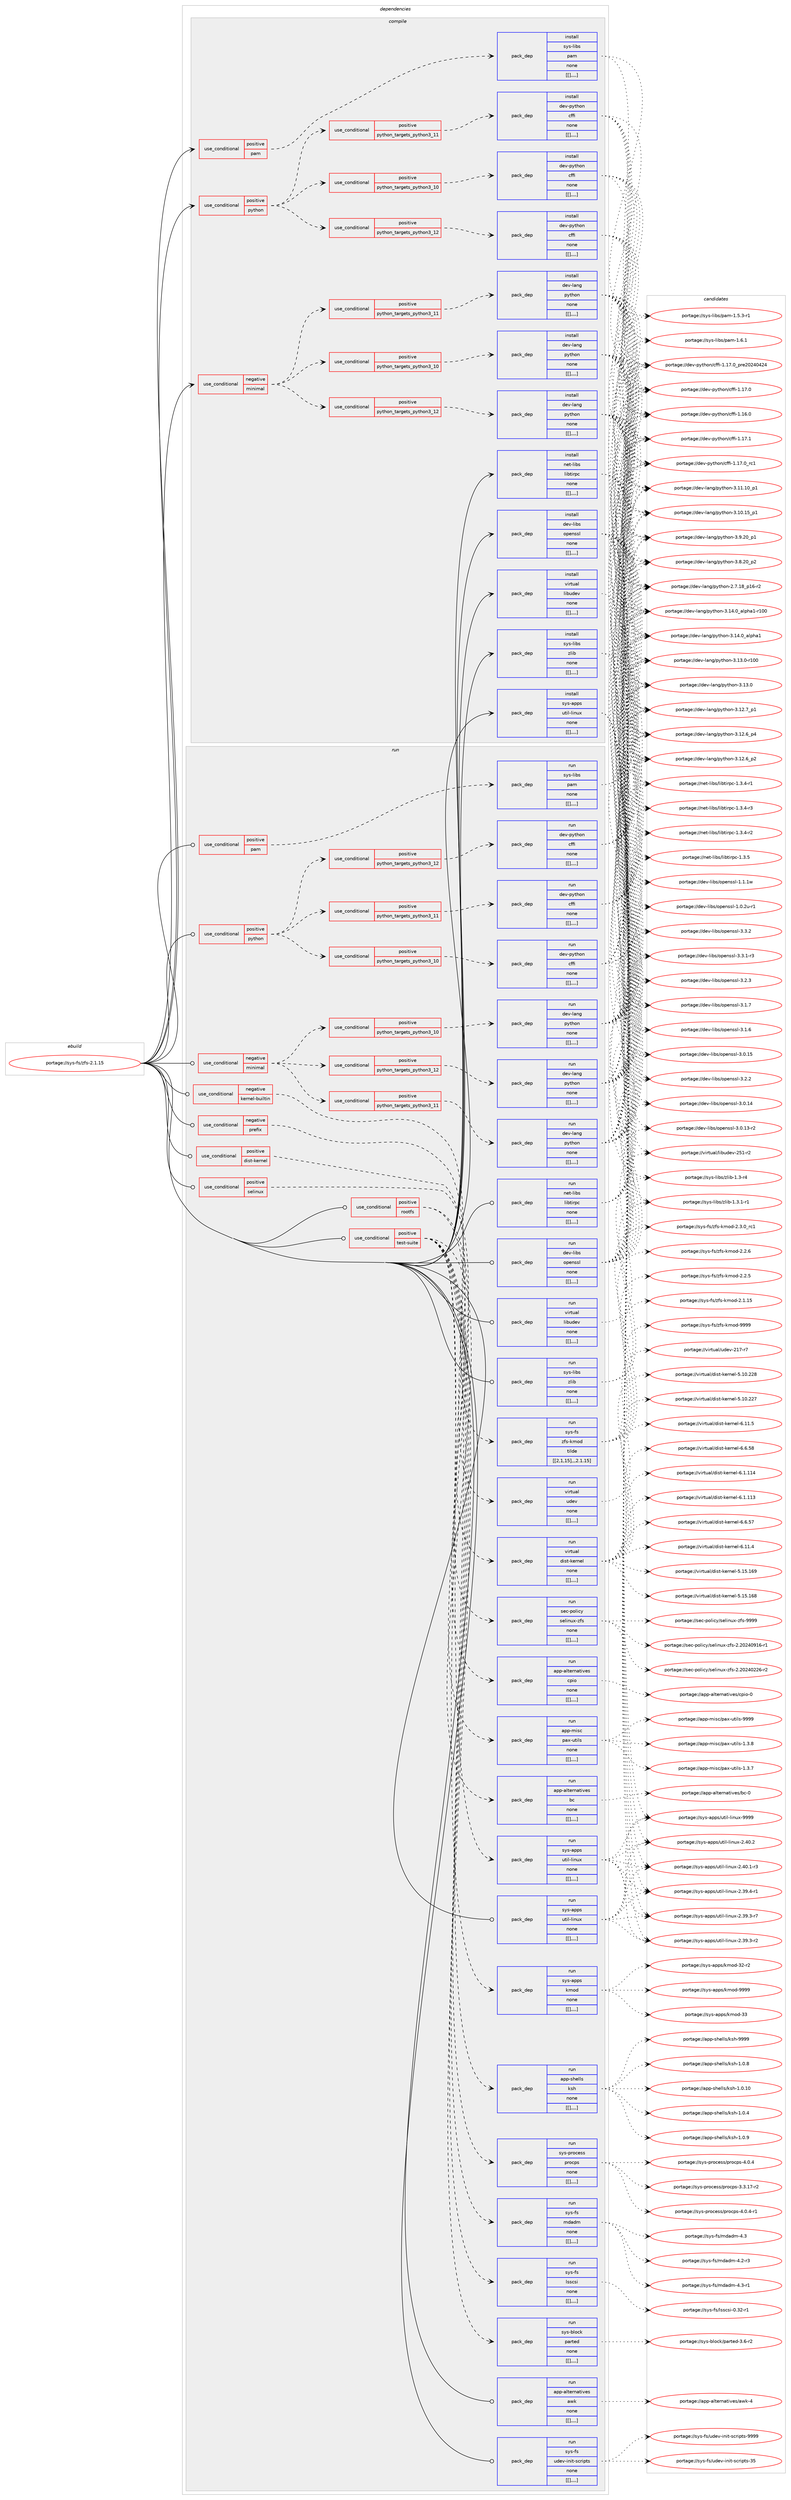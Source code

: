 digraph prolog {

# *************
# Graph options
# *************

newrank=true;
concentrate=true;
compound=true;
graph [rankdir=LR,fontname=Helvetica,fontsize=10,ranksep=1.5];#, ranksep=2.5, nodesep=0.2];
edge  [arrowhead=vee];
node  [fontname=Helvetica,fontsize=10];

# **********
# The ebuild
# **********

subgraph cluster_leftcol {
color=gray;
label=<<i>ebuild</i>>;
id [label="portage://sys-fs/zfs-2.1.15", color=red, width=4, href="../sys-fs/zfs-2.1.15.svg"];
}

# ****************
# The dependencies
# ****************

subgraph cluster_midcol {
color=gray;
label=<<i>dependencies</i>>;
subgraph cluster_compile {
fillcolor="#eeeeee";
style=filled;
label=<<i>compile</i>>;
subgraph cond123500 {
dependency461618 [label=<<TABLE BORDER="0" CELLBORDER="1" CELLSPACING="0" CELLPADDING="4"><TR><TD ROWSPAN="3" CELLPADDING="10">use_conditional</TD></TR><TR><TD>negative</TD></TR><TR><TD>minimal</TD></TR></TABLE>>, shape=none, color=red];
subgraph cond123513 {
dependency461674 [label=<<TABLE BORDER="0" CELLBORDER="1" CELLSPACING="0" CELLPADDING="4"><TR><TD ROWSPAN="3" CELLPADDING="10">use_conditional</TD></TR><TR><TD>positive</TD></TR><TR><TD>python_targets_python3_10</TD></TR></TABLE>>, shape=none, color=red];
subgraph pack334908 {
dependency461678 [label=<<TABLE BORDER="0" CELLBORDER="1" CELLSPACING="0" CELLPADDING="4" WIDTH="220"><TR><TD ROWSPAN="6" CELLPADDING="30">pack_dep</TD></TR><TR><TD WIDTH="110">install</TD></TR><TR><TD>dev-lang</TD></TR><TR><TD>python</TD></TR><TR><TD>none</TD></TR><TR><TD>[[],,,,]</TD></TR></TABLE>>, shape=none, color=blue];
}
dependency461674:e -> dependency461678:w [weight=20,style="dashed",arrowhead="vee"];
}
dependency461618:e -> dependency461674:w [weight=20,style="dashed",arrowhead="vee"];
subgraph cond123553 {
dependency461740 [label=<<TABLE BORDER="0" CELLBORDER="1" CELLSPACING="0" CELLPADDING="4"><TR><TD ROWSPAN="3" CELLPADDING="10">use_conditional</TD></TR><TR><TD>positive</TD></TR><TR><TD>python_targets_python3_11</TD></TR></TABLE>>, shape=none, color=red];
subgraph pack334959 {
dependency461774 [label=<<TABLE BORDER="0" CELLBORDER="1" CELLSPACING="0" CELLPADDING="4" WIDTH="220"><TR><TD ROWSPAN="6" CELLPADDING="30">pack_dep</TD></TR><TR><TD WIDTH="110">install</TD></TR><TR><TD>dev-lang</TD></TR><TR><TD>python</TD></TR><TR><TD>none</TD></TR><TR><TD>[[],,,,]</TD></TR></TABLE>>, shape=none, color=blue];
}
dependency461740:e -> dependency461774:w [weight=20,style="dashed",arrowhead="vee"];
}
dependency461618:e -> dependency461740:w [weight=20,style="dashed",arrowhead="vee"];
subgraph cond123579 {
dependency461801 [label=<<TABLE BORDER="0" CELLBORDER="1" CELLSPACING="0" CELLPADDING="4"><TR><TD ROWSPAN="3" CELLPADDING="10">use_conditional</TD></TR><TR><TD>positive</TD></TR><TR><TD>python_targets_python3_12</TD></TR></TABLE>>, shape=none, color=red];
subgraph pack335013 {
dependency461842 [label=<<TABLE BORDER="0" CELLBORDER="1" CELLSPACING="0" CELLPADDING="4" WIDTH="220"><TR><TD ROWSPAN="6" CELLPADDING="30">pack_dep</TD></TR><TR><TD WIDTH="110">install</TD></TR><TR><TD>dev-lang</TD></TR><TR><TD>python</TD></TR><TR><TD>none</TD></TR><TR><TD>[[],,,,]</TD></TR></TABLE>>, shape=none, color=blue];
}
dependency461801:e -> dependency461842:w [weight=20,style="dashed",arrowhead="vee"];
}
dependency461618:e -> dependency461801:w [weight=20,style="dashed",arrowhead="vee"];
}
id:e -> dependency461618:w [weight=20,style="solid",arrowhead="vee"];
subgraph cond123592 {
dependency461883 [label=<<TABLE BORDER="0" CELLBORDER="1" CELLSPACING="0" CELLPADDING="4"><TR><TD ROWSPAN="3" CELLPADDING="10">use_conditional</TD></TR><TR><TD>positive</TD></TR><TR><TD>pam</TD></TR></TABLE>>, shape=none, color=red];
subgraph pack335059 {
dependency461920 [label=<<TABLE BORDER="0" CELLBORDER="1" CELLSPACING="0" CELLPADDING="4" WIDTH="220"><TR><TD ROWSPAN="6" CELLPADDING="30">pack_dep</TD></TR><TR><TD WIDTH="110">install</TD></TR><TR><TD>sys-libs</TD></TR><TR><TD>pam</TD></TR><TR><TD>none</TD></TR><TR><TD>[[],,,,]</TD></TR></TABLE>>, shape=none, color=blue];
}
dependency461883:e -> dependency461920:w [weight=20,style="dashed",arrowhead="vee"];
}
id:e -> dependency461883:w [weight=20,style="solid",arrowhead="vee"];
subgraph cond123628 {
dependency461952 [label=<<TABLE BORDER="0" CELLBORDER="1" CELLSPACING="0" CELLPADDING="4"><TR><TD ROWSPAN="3" CELLPADDING="10">use_conditional</TD></TR><TR><TD>positive</TD></TR><TR><TD>python</TD></TR></TABLE>>, shape=none, color=red];
subgraph cond123640 {
dependency462007 [label=<<TABLE BORDER="0" CELLBORDER="1" CELLSPACING="0" CELLPADDING="4"><TR><TD ROWSPAN="3" CELLPADDING="10">use_conditional</TD></TR><TR><TD>positive</TD></TR><TR><TD>python_targets_python3_10</TD></TR></TABLE>>, shape=none, color=red];
subgraph pack335114 {
dependency462025 [label=<<TABLE BORDER="0" CELLBORDER="1" CELLSPACING="0" CELLPADDING="4" WIDTH="220"><TR><TD ROWSPAN="6" CELLPADDING="30">pack_dep</TD></TR><TR><TD WIDTH="110">install</TD></TR><TR><TD>dev-python</TD></TR><TR><TD>cffi</TD></TR><TR><TD>none</TD></TR><TR><TD>[[],,,,]</TD></TR></TABLE>>, shape=none, color=blue];
}
dependency462007:e -> dependency462025:w [weight=20,style="dashed",arrowhead="vee"];
}
dependency461952:e -> dependency462007:w [weight=20,style="dashed",arrowhead="vee"];
subgraph cond123656 {
dependency462044 [label=<<TABLE BORDER="0" CELLBORDER="1" CELLSPACING="0" CELLPADDING="4"><TR><TD ROWSPAN="3" CELLPADDING="10">use_conditional</TD></TR><TR><TD>positive</TD></TR><TR><TD>python_targets_python3_11</TD></TR></TABLE>>, shape=none, color=red];
subgraph pack335141 {
dependency462046 [label=<<TABLE BORDER="0" CELLBORDER="1" CELLSPACING="0" CELLPADDING="4" WIDTH="220"><TR><TD ROWSPAN="6" CELLPADDING="30">pack_dep</TD></TR><TR><TD WIDTH="110">install</TD></TR><TR><TD>dev-python</TD></TR><TR><TD>cffi</TD></TR><TR><TD>none</TD></TR><TR><TD>[[],,,,]</TD></TR></TABLE>>, shape=none, color=blue];
}
dependency462044:e -> dependency462046:w [weight=20,style="dashed",arrowhead="vee"];
}
dependency461952:e -> dependency462044:w [weight=20,style="dashed",arrowhead="vee"];
subgraph cond123670 {
dependency462066 [label=<<TABLE BORDER="0" CELLBORDER="1" CELLSPACING="0" CELLPADDING="4"><TR><TD ROWSPAN="3" CELLPADDING="10">use_conditional</TD></TR><TR><TD>positive</TD></TR><TR><TD>python_targets_python3_12</TD></TR></TABLE>>, shape=none, color=red];
subgraph pack335166 {
dependency462127 [label=<<TABLE BORDER="0" CELLBORDER="1" CELLSPACING="0" CELLPADDING="4" WIDTH="220"><TR><TD ROWSPAN="6" CELLPADDING="30">pack_dep</TD></TR><TR><TD WIDTH="110">install</TD></TR><TR><TD>dev-python</TD></TR><TR><TD>cffi</TD></TR><TR><TD>none</TD></TR><TR><TD>[[],,,,]</TD></TR></TABLE>>, shape=none, color=blue];
}
dependency462066:e -> dependency462127:w [weight=20,style="dashed",arrowhead="vee"];
}
dependency461952:e -> dependency462066:w [weight=20,style="dashed",arrowhead="vee"];
}
id:e -> dependency461952:w [weight=20,style="solid",arrowhead="vee"];
subgraph pack335215 {
dependency462154 [label=<<TABLE BORDER="0" CELLBORDER="1" CELLSPACING="0" CELLPADDING="4" WIDTH="220"><TR><TD ROWSPAN="6" CELLPADDING="30">pack_dep</TD></TR><TR><TD WIDTH="110">install</TD></TR><TR><TD>dev-libs</TD></TR><TR><TD>openssl</TD></TR><TR><TD>none</TD></TR><TR><TD>[[],,,,]</TD></TR></TABLE>>, shape=none, color=blue];
}
id:e -> dependency462154:w [weight=20,style="solid",arrowhead="vee"];
subgraph pack335217 {
dependency462156 [label=<<TABLE BORDER="0" CELLBORDER="1" CELLSPACING="0" CELLPADDING="4" WIDTH="220"><TR><TD ROWSPAN="6" CELLPADDING="30">pack_dep</TD></TR><TR><TD WIDTH="110">install</TD></TR><TR><TD>net-libs</TD></TR><TR><TD>libtirpc</TD></TR><TR><TD>none</TD></TR><TR><TD>[[],,,,]</TD></TR></TABLE>>, shape=none, color=blue];
}
id:e -> dependency462156:w [weight=20,style="solid",arrowhead="vee"];
subgraph pack335221 {
dependency462160 [label=<<TABLE BORDER="0" CELLBORDER="1" CELLSPACING="0" CELLPADDING="4" WIDTH="220"><TR><TD ROWSPAN="6" CELLPADDING="30">pack_dep</TD></TR><TR><TD WIDTH="110">install</TD></TR><TR><TD>sys-apps</TD></TR><TR><TD>util-linux</TD></TR><TR><TD>none</TD></TR><TR><TD>[[],,,,]</TD></TR></TABLE>>, shape=none, color=blue];
}
id:e -> dependency462160:w [weight=20,style="solid",arrowhead="vee"];
subgraph pack335223 {
dependency462166 [label=<<TABLE BORDER="0" CELLBORDER="1" CELLSPACING="0" CELLPADDING="4" WIDTH="220"><TR><TD ROWSPAN="6" CELLPADDING="30">pack_dep</TD></TR><TR><TD WIDTH="110">install</TD></TR><TR><TD>sys-libs</TD></TR><TR><TD>zlib</TD></TR><TR><TD>none</TD></TR><TR><TD>[[],,,,]</TD></TR></TABLE>>, shape=none, color=blue];
}
id:e -> dependency462166:w [weight=20,style="solid",arrowhead="vee"];
subgraph pack335226 {
dependency462167 [label=<<TABLE BORDER="0" CELLBORDER="1" CELLSPACING="0" CELLPADDING="4" WIDTH="220"><TR><TD ROWSPAN="6" CELLPADDING="30">pack_dep</TD></TR><TR><TD WIDTH="110">install</TD></TR><TR><TD>virtual</TD></TR><TR><TD>libudev</TD></TR><TR><TD>none</TD></TR><TR><TD>[[],,,,]</TD></TR></TABLE>>, shape=none, color=blue];
}
id:e -> dependency462167:w [weight=20,style="solid",arrowhead="vee"];
}
subgraph cluster_compileandrun {
fillcolor="#eeeeee";
style=filled;
label=<<i>compile and run</i>>;
}
subgraph cluster_run {
fillcolor="#eeeeee";
style=filled;
label=<<i>run</i>>;
subgraph cond123700 {
dependency462208 [label=<<TABLE BORDER="0" CELLBORDER="1" CELLSPACING="0" CELLPADDING="4"><TR><TD ROWSPAN="3" CELLPADDING="10">use_conditional</TD></TR><TR><TD>negative</TD></TR><TR><TD>kernel-builtin</TD></TR></TABLE>>, shape=none, color=red];
subgraph pack335249 {
dependency462210 [label=<<TABLE BORDER="0" CELLBORDER="1" CELLSPACING="0" CELLPADDING="4" WIDTH="220"><TR><TD ROWSPAN="6" CELLPADDING="30">pack_dep</TD></TR><TR><TD WIDTH="110">run</TD></TR><TR><TD>sys-fs</TD></TR><TR><TD>zfs-kmod</TD></TR><TR><TD>tilde</TD></TR><TR><TD>[[2,1,15],,,2.1.15]</TD></TR></TABLE>>, shape=none, color=blue];
}
dependency462208:e -> dependency462210:w [weight=20,style="dashed",arrowhead="vee"];
}
id:e -> dependency462208:w [weight=20,style="solid",arrowhead="odot"];
subgraph cond123725 {
dependency462330 [label=<<TABLE BORDER="0" CELLBORDER="1" CELLSPACING="0" CELLPADDING="4"><TR><TD ROWSPAN="3" CELLPADDING="10">use_conditional</TD></TR><TR><TD>negative</TD></TR><TR><TD>minimal</TD></TR></TABLE>>, shape=none, color=red];
subgraph cond123762 {
dependency462390 [label=<<TABLE BORDER="0" CELLBORDER="1" CELLSPACING="0" CELLPADDING="4"><TR><TD ROWSPAN="3" CELLPADDING="10">use_conditional</TD></TR><TR><TD>positive</TD></TR><TR><TD>python_targets_python3_10</TD></TR></TABLE>>, shape=none, color=red];
subgraph pack335389 {
dependency462420 [label=<<TABLE BORDER="0" CELLBORDER="1" CELLSPACING="0" CELLPADDING="4" WIDTH="220"><TR><TD ROWSPAN="6" CELLPADDING="30">pack_dep</TD></TR><TR><TD WIDTH="110">run</TD></TR><TR><TD>dev-lang</TD></TR><TR><TD>python</TD></TR><TR><TD>none</TD></TR><TR><TD>[[],,,,]</TD></TR></TABLE>>, shape=none, color=blue];
}
dependency462390:e -> dependency462420:w [weight=20,style="dashed",arrowhead="vee"];
}
dependency462330:e -> dependency462390:w [weight=20,style="dashed",arrowhead="vee"];
subgraph cond123773 {
dependency462456 [label=<<TABLE BORDER="0" CELLBORDER="1" CELLSPACING="0" CELLPADDING="4"><TR><TD ROWSPAN="3" CELLPADDING="10">use_conditional</TD></TR><TR><TD>positive</TD></TR><TR><TD>python_targets_python3_11</TD></TR></TABLE>>, shape=none, color=red];
subgraph pack335450 {
dependency462557 [label=<<TABLE BORDER="0" CELLBORDER="1" CELLSPACING="0" CELLPADDING="4" WIDTH="220"><TR><TD ROWSPAN="6" CELLPADDING="30">pack_dep</TD></TR><TR><TD WIDTH="110">run</TD></TR><TR><TD>dev-lang</TD></TR><TR><TD>python</TD></TR><TR><TD>none</TD></TR><TR><TD>[[],,,,]</TD></TR></TABLE>>, shape=none, color=blue];
}
dependency462456:e -> dependency462557:w [weight=20,style="dashed",arrowhead="vee"];
}
dependency462330:e -> dependency462456:w [weight=20,style="dashed",arrowhead="vee"];
subgraph cond123796 {
dependency462560 [label=<<TABLE BORDER="0" CELLBORDER="1" CELLSPACING="0" CELLPADDING="4"><TR><TD ROWSPAN="3" CELLPADDING="10">use_conditional</TD></TR><TR><TD>positive</TD></TR><TR><TD>python_targets_python3_12</TD></TR></TABLE>>, shape=none, color=red];
subgraph pack335525 {
dependency462612 [label=<<TABLE BORDER="0" CELLBORDER="1" CELLSPACING="0" CELLPADDING="4" WIDTH="220"><TR><TD ROWSPAN="6" CELLPADDING="30">pack_dep</TD></TR><TR><TD WIDTH="110">run</TD></TR><TR><TD>dev-lang</TD></TR><TR><TD>python</TD></TR><TR><TD>none</TD></TR><TR><TD>[[],,,,]</TD></TR></TABLE>>, shape=none, color=blue];
}
dependency462560:e -> dependency462612:w [weight=20,style="dashed",arrowhead="vee"];
}
dependency462330:e -> dependency462560:w [weight=20,style="dashed",arrowhead="vee"];
}
id:e -> dependency462330:w [weight=20,style="solid",arrowhead="odot"];
subgraph cond123807 {
dependency462618 [label=<<TABLE BORDER="0" CELLBORDER="1" CELLSPACING="0" CELLPADDING="4"><TR><TD ROWSPAN="3" CELLPADDING="10">use_conditional</TD></TR><TR><TD>negative</TD></TR><TR><TD>prefix</TD></TR></TABLE>>, shape=none, color=red];
subgraph pack335560 {
dependency462620 [label=<<TABLE BORDER="0" CELLBORDER="1" CELLSPACING="0" CELLPADDING="4" WIDTH="220"><TR><TD ROWSPAN="6" CELLPADDING="30">pack_dep</TD></TR><TR><TD WIDTH="110">run</TD></TR><TR><TD>virtual</TD></TR><TR><TD>udev</TD></TR><TR><TD>none</TD></TR><TR><TD>[[],,,,]</TD></TR></TABLE>>, shape=none, color=blue];
}
dependency462618:e -> dependency462620:w [weight=20,style="dashed",arrowhead="vee"];
}
id:e -> dependency462618:w [weight=20,style="solid",arrowhead="odot"];
subgraph cond123815 {
dependency462689 [label=<<TABLE BORDER="0" CELLBORDER="1" CELLSPACING="0" CELLPADDING="4"><TR><TD ROWSPAN="3" CELLPADDING="10">use_conditional</TD></TR><TR><TD>positive</TD></TR><TR><TD>dist-kernel</TD></TR></TABLE>>, shape=none, color=red];
subgraph pack335640 {
dependency462719 [label=<<TABLE BORDER="0" CELLBORDER="1" CELLSPACING="0" CELLPADDING="4" WIDTH="220"><TR><TD ROWSPAN="6" CELLPADDING="30">pack_dep</TD></TR><TR><TD WIDTH="110">run</TD></TR><TR><TD>virtual</TD></TR><TR><TD>dist-kernel</TD></TR><TR><TD>none</TD></TR><TR><TD>[[],,,,]</TD></TR></TABLE>>, shape=none, color=blue];
}
dependency462689:e -> dependency462719:w [weight=20,style="dashed",arrowhead="vee"];
}
id:e -> dependency462689:w [weight=20,style="solid",arrowhead="odot"];
subgraph cond123827 {
dependency462750 [label=<<TABLE BORDER="0" CELLBORDER="1" CELLSPACING="0" CELLPADDING="4"><TR><TD ROWSPAN="3" CELLPADDING="10">use_conditional</TD></TR><TR><TD>positive</TD></TR><TR><TD>pam</TD></TR></TABLE>>, shape=none, color=red];
subgraph pack335669 {
dependency462767 [label=<<TABLE BORDER="0" CELLBORDER="1" CELLSPACING="0" CELLPADDING="4" WIDTH="220"><TR><TD ROWSPAN="6" CELLPADDING="30">pack_dep</TD></TR><TR><TD WIDTH="110">run</TD></TR><TR><TD>sys-libs</TD></TR><TR><TD>pam</TD></TR><TR><TD>none</TD></TR><TR><TD>[[],,,,]</TD></TR></TABLE>>, shape=none, color=blue];
}
dependency462750:e -> dependency462767:w [weight=20,style="dashed",arrowhead="vee"];
}
id:e -> dependency462750:w [weight=20,style="solid",arrowhead="odot"];
subgraph cond123836 {
dependency462772 [label=<<TABLE BORDER="0" CELLBORDER="1" CELLSPACING="0" CELLPADDING="4"><TR><TD ROWSPAN="3" CELLPADDING="10">use_conditional</TD></TR><TR><TD>positive</TD></TR><TR><TD>python</TD></TR></TABLE>>, shape=none, color=red];
subgraph cond123838 {
dependency462786 [label=<<TABLE BORDER="0" CELLBORDER="1" CELLSPACING="0" CELLPADDING="4"><TR><TD ROWSPAN="3" CELLPADDING="10">use_conditional</TD></TR><TR><TD>positive</TD></TR><TR><TD>python_targets_python3_10</TD></TR></TABLE>>, shape=none, color=red];
subgraph pack335701 {
dependency462788 [label=<<TABLE BORDER="0" CELLBORDER="1" CELLSPACING="0" CELLPADDING="4" WIDTH="220"><TR><TD ROWSPAN="6" CELLPADDING="30">pack_dep</TD></TR><TR><TD WIDTH="110">run</TD></TR><TR><TD>dev-python</TD></TR><TR><TD>cffi</TD></TR><TR><TD>none</TD></TR><TR><TD>[[],,,,]</TD></TR></TABLE>>, shape=none, color=blue];
}
dependency462786:e -> dependency462788:w [weight=20,style="dashed",arrowhead="vee"];
}
dependency462772:e -> dependency462786:w [weight=20,style="dashed",arrowhead="vee"];
subgraph cond123844 {
dependency462822 [label=<<TABLE BORDER="0" CELLBORDER="1" CELLSPACING="0" CELLPADDING="4"><TR><TD ROWSPAN="3" CELLPADDING="10">use_conditional</TD></TR><TR><TD>positive</TD></TR><TR><TD>python_targets_python3_11</TD></TR></TABLE>>, shape=none, color=red];
subgraph pack335734 {
dependency462835 [label=<<TABLE BORDER="0" CELLBORDER="1" CELLSPACING="0" CELLPADDING="4" WIDTH="220"><TR><TD ROWSPAN="6" CELLPADDING="30">pack_dep</TD></TR><TR><TD WIDTH="110">run</TD></TR><TR><TD>dev-python</TD></TR><TR><TD>cffi</TD></TR><TR><TD>none</TD></TR><TR><TD>[[],,,,]</TD></TR></TABLE>>, shape=none, color=blue];
}
dependency462822:e -> dependency462835:w [weight=20,style="dashed",arrowhead="vee"];
}
dependency462772:e -> dependency462822:w [weight=20,style="dashed",arrowhead="vee"];
subgraph cond123856 {
dependency462885 [label=<<TABLE BORDER="0" CELLBORDER="1" CELLSPACING="0" CELLPADDING="4"><TR><TD ROWSPAN="3" CELLPADDING="10">use_conditional</TD></TR><TR><TD>positive</TD></TR><TR><TD>python_targets_python3_12</TD></TR></TABLE>>, shape=none, color=red];
subgraph pack335783 {
dependency462897 [label=<<TABLE BORDER="0" CELLBORDER="1" CELLSPACING="0" CELLPADDING="4" WIDTH="220"><TR><TD ROWSPAN="6" CELLPADDING="30">pack_dep</TD></TR><TR><TD WIDTH="110">run</TD></TR><TR><TD>dev-python</TD></TR><TR><TD>cffi</TD></TR><TR><TD>none</TD></TR><TR><TD>[[],,,,]</TD></TR></TABLE>>, shape=none, color=blue];
}
dependency462885:e -> dependency462897:w [weight=20,style="dashed",arrowhead="vee"];
}
dependency462772:e -> dependency462885:w [weight=20,style="dashed",arrowhead="vee"];
}
id:e -> dependency462772:w [weight=20,style="solid",arrowhead="odot"];
subgraph cond123862 {
dependency462903 [label=<<TABLE BORDER="0" CELLBORDER="1" CELLSPACING="0" CELLPADDING="4"><TR><TD ROWSPAN="3" CELLPADDING="10">use_conditional</TD></TR><TR><TD>positive</TD></TR><TR><TD>rootfs</TD></TR></TABLE>>, shape=none, color=red];
subgraph pack335824 {
dependency462961 [label=<<TABLE BORDER="0" CELLBORDER="1" CELLSPACING="0" CELLPADDING="4" WIDTH="220"><TR><TD ROWSPAN="6" CELLPADDING="30">pack_dep</TD></TR><TR><TD WIDTH="110">run</TD></TR><TR><TD>app-alternatives</TD></TR><TR><TD>cpio</TD></TR><TR><TD>none</TD></TR><TR><TD>[[],,,,]</TD></TR></TABLE>>, shape=none, color=blue];
}
dependency462903:e -> dependency462961:w [weight=20,style="dashed",arrowhead="vee"];
subgraph pack335863 {
dependency463033 [label=<<TABLE BORDER="0" CELLBORDER="1" CELLSPACING="0" CELLPADDING="4" WIDTH="220"><TR><TD ROWSPAN="6" CELLPADDING="30">pack_dep</TD></TR><TR><TD WIDTH="110">run</TD></TR><TR><TD>app-misc</TD></TR><TR><TD>pax-utils</TD></TR><TR><TD>none</TD></TR><TR><TD>[[],,,,]</TD></TR></TABLE>>, shape=none, color=blue];
}
dependency462903:e -> dependency463033:w [weight=20,style="dashed",arrowhead="vee"];
}
id:e -> dependency462903:w [weight=20,style="solid",arrowhead="odot"];
subgraph cond123887 {
dependency463038 [label=<<TABLE BORDER="0" CELLBORDER="1" CELLSPACING="0" CELLPADDING="4"><TR><TD ROWSPAN="3" CELLPADDING="10">use_conditional</TD></TR><TR><TD>positive</TD></TR><TR><TD>selinux</TD></TR></TABLE>>, shape=none, color=red];
subgraph pack335897 {
dependency463063 [label=<<TABLE BORDER="0" CELLBORDER="1" CELLSPACING="0" CELLPADDING="4" WIDTH="220"><TR><TD ROWSPAN="6" CELLPADDING="30">pack_dep</TD></TR><TR><TD WIDTH="110">run</TD></TR><TR><TD>sec-policy</TD></TR><TR><TD>selinux-zfs</TD></TR><TR><TD>none</TD></TR><TR><TD>[[],,,,]</TD></TR></TABLE>>, shape=none, color=blue];
}
dependency463038:e -> dependency463063:w [weight=20,style="dashed",arrowhead="vee"];
}
id:e -> dependency463038:w [weight=20,style="solid",arrowhead="odot"];
subgraph cond123894 {
dependency463082 [label=<<TABLE BORDER="0" CELLBORDER="1" CELLSPACING="0" CELLPADDING="4"><TR><TD ROWSPAN="3" CELLPADDING="10">use_conditional</TD></TR><TR><TD>positive</TD></TR><TR><TD>test-suite</TD></TR></TABLE>>, shape=none, color=red];
subgraph pack335952 {
dependency463116 [label=<<TABLE BORDER="0" CELLBORDER="1" CELLSPACING="0" CELLPADDING="4" WIDTH="220"><TR><TD ROWSPAN="6" CELLPADDING="30">pack_dep</TD></TR><TR><TD WIDTH="110">run</TD></TR><TR><TD>app-shells</TD></TR><TR><TD>ksh</TD></TR><TR><TD>none</TD></TR><TR><TD>[[],,,,]</TD></TR></TABLE>>, shape=none, color=blue];
}
dependency463082:e -> dependency463116:w [weight=20,style="dashed",arrowhead="vee"];
subgraph pack335968 {
dependency463131 [label=<<TABLE BORDER="0" CELLBORDER="1" CELLSPACING="0" CELLPADDING="4" WIDTH="220"><TR><TD ROWSPAN="6" CELLPADDING="30">pack_dep</TD></TR><TR><TD WIDTH="110">run</TD></TR><TR><TD>sys-apps</TD></TR><TR><TD>kmod</TD></TR><TR><TD>none</TD></TR><TR><TD>[[],,,,]</TD></TR></TABLE>>, shape=none, color=blue];
}
dependency463082:e -> dependency463131:w [weight=20,style="dashed",arrowhead="vee"];
subgraph pack335971 {
dependency463135 [label=<<TABLE BORDER="0" CELLBORDER="1" CELLSPACING="0" CELLPADDING="4" WIDTH="220"><TR><TD ROWSPAN="6" CELLPADDING="30">pack_dep</TD></TR><TR><TD WIDTH="110">run</TD></TR><TR><TD>sys-apps</TD></TR><TR><TD>util-linux</TD></TR><TR><TD>none</TD></TR><TR><TD>[[],,,,]</TD></TR></TABLE>>, shape=none, color=blue];
}
dependency463082:e -> dependency463135:w [weight=20,style="dashed",arrowhead="vee"];
subgraph pack335999 {
dependency463174 [label=<<TABLE BORDER="0" CELLBORDER="1" CELLSPACING="0" CELLPADDING="4" WIDTH="220"><TR><TD ROWSPAN="6" CELLPADDING="30">pack_dep</TD></TR><TR><TD WIDTH="110">run</TD></TR><TR><TD>app-alternatives</TD></TR><TR><TD>bc</TD></TR><TR><TD>none</TD></TR><TR><TD>[[],,,,]</TD></TR></TABLE>>, shape=none, color=blue];
}
dependency463082:e -> dependency463174:w [weight=20,style="dashed",arrowhead="vee"];
subgraph pack336013 {
dependency463193 [label=<<TABLE BORDER="0" CELLBORDER="1" CELLSPACING="0" CELLPADDING="4" WIDTH="220"><TR><TD ROWSPAN="6" CELLPADDING="30">pack_dep</TD></TR><TR><TD WIDTH="110">run</TD></TR><TR><TD>sys-block</TD></TR><TR><TD>parted</TD></TR><TR><TD>none</TD></TR><TR><TD>[[],,,,]</TD></TR></TABLE>>, shape=none, color=blue];
}
dependency463082:e -> dependency463193:w [weight=20,style="dashed",arrowhead="vee"];
subgraph pack336017 {
dependency463196 [label=<<TABLE BORDER="0" CELLBORDER="1" CELLSPACING="0" CELLPADDING="4" WIDTH="220"><TR><TD ROWSPAN="6" CELLPADDING="30">pack_dep</TD></TR><TR><TD WIDTH="110">run</TD></TR><TR><TD>sys-fs</TD></TR><TR><TD>lsscsi</TD></TR><TR><TD>none</TD></TR><TR><TD>[[],,,,]</TD></TR></TABLE>>, shape=none, color=blue];
}
dependency463082:e -> dependency463196:w [weight=20,style="dashed",arrowhead="vee"];
subgraph pack336034 {
dependency463218 [label=<<TABLE BORDER="0" CELLBORDER="1" CELLSPACING="0" CELLPADDING="4" WIDTH="220"><TR><TD ROWSPAN="6" CELLPADDING="30">pack_dep</TD></TR><TR><TD WIDTH="110">run</TD></TR><TR><TD>sys-fs</TD></TR><TR><TD>mdadm</TD></TR><TR><TD>none</TD></TR><TR><TD>[[],,,,]</TD></TR></TABLE>>, shape=none, color=blue];
}
dependency463082:e -> dependency463218:w [weight=20,style="dashed",arrowhead="vee"];
subgraph pack336046 {
dependency463240 [label=<<TABLE BORDER="0" CELLBORDER="1" CELLSPACING="0" CELLPADDING="4" WIDTH="220"><TR><TD ROWSPAN="6" CELLPADDING="30">pack_dep</TD></TR><TR><TD WIDTH="110">run</TD></TR><TR><TD>sys-process</TD></TR><TR><TD>procps</TD></TR><TR><TD>none</TD></TR><TR><TD>[[],,,,]</TD></TR></TABLE>>, shape=none, color=blue];
}
dependency463082:e -> dependency463240:w [weight=20,style="dashed",arrowhead="vee"];
}
id:e -> dependency463082:w [weight=20,style="solid",arrowhead="odot"];
subgraph pack336054 {
dependency463244 [label=<<TABLE BORDER="0" CELLBORDER="1" CELLSPACING="0" CELLPADDING="4" WIDTH="220"><TR><TD ROWSPAN="6" CELLPADDING="30">pack_dep</TD></TR><TR><TD WIDTH="110">run</TD></TR><TR><TD>app-alternatives</TD></TR><TR><TD>awk</TD></TR><TR><TD>none</TD></TR><TR><TD>[[],,,,]</TD></TR></TABLE>>, shape=none, color=blue];
}
id:e -> dependency463244:w [weight=20,style="solid",arrowhead="odot"];
subgraph pack336088 {
dependency463284 [label=<<TABLE BORDER="0" CELLBORDER="1" CELLSPACING="0" CELLPADDING="4" WIDTH="220"><TR><TD ROWSPAN="6" CELLPADDING="30">pack_dep</TD></TR><TR><TD WIDTH="110">run</TD></TR><TR><TD>dev-libs</TD></TR><TR><TD>openssl</TD></TR><TR><TD>none</TD></TR><TR><TD>[[],,,,]</TD></TR></TABLE>>, shape=none, color=blue];
}
id:e -> dependency463284:w [weight=20,style="solid",arrowhead="odot"];
subgraph pack336092 {
dependency463289 [label=<<TABLE BORDER="0" CELLBORDER="1" CELLSPACING="0" CELLPADDING="4" WIDTH="220"><TR><TD ROWSPAN="6" CELLPADDING="30">pack_dep</TD></TR><TR><TD WIDTH="110">run</TD></TR><TR><TD>net-libs</TD></TR><TR><TD>libtirpc</TD></TR><TR><TD>none</TD></TR><TR><TD>[[],,,,]</TD></TR></TABLE>>, shape=none, color=blue];
}
id:e -> dependency463289:w [weight=20,style="solid",arrowhead="odot"];
subgraph pack336098 {
dependency463302 [label=<<TABLE BORDER="0" CELLBORDER="1" CELLSPACING="0" CELLPADDING="4" WIDTH="220"><TR><TD ROWSPAN="6" CELLPADDING="30">pack_dep</TD></TR><TR><TD WIDTH="110">run</TD></TR><TR><TD>sys-apps</TD></TR><TR><TD>util-linux</TD></TR><TR><TD>none</TD></TR><TR><TD>[[],,,,]</TD></TR></TABLE>>, shape=none, color=blue];
}
id:e -> dependency463302:w [weight=20,style="solid",arrowhead="odot"];
subgraph pack336110 {
dependency463308 [label=<<TABLE BORDER="0" CELLBORDER="1" CELLSPACING="0" CELLPADDING="4" WIDTH="220"><TR><TD ROWSPAN="6" CELLPADDING="30">pack_dep</TD></TR><TR><TD WIDTH="110">run</TD></TR><TR><TD>sys-fs</TD></TR><TR><TD>udev-init-scripts</TD></TR><TR><TD>none</TD></TR><TR><TD>[[],,,,]</TD></TR></TABLE>>, shape=none, color=blue];
}
id:e -> dependency463308:w [weight=20,style="solid",arrowhead="odot"];
subgraph pack336117 {
dependency463327 [label=<<TABLE BORDER="0" CELLBORDER="1" CELLSPACING="0" CELLPADDING="4" WIDTH="220"><TR><TD ROWSPAN="6" CELLPADDING="30">pack_dep</TD></TR><TR><TD WIDTH="110">run</TD></TR><TR><TD>sys-libs</TD></TR><TR><TD>zlib</TD></TR><TR><TD>none</TD></TR><TR><TD>[[],,,,]</TD></TR></TABLE>>, shape=none, color=blue];
}
id:e -> dependency463327:w [weight=20,style="solid",arrowhead="odot"];
subgraph pack336131 {
dependency463345 [label=<<TABLE BORDER="0" CELLBORDER="1" CELLSPACING="0" CELLPADDING="4" WIDTH="220"><TR><TD ROWSPAN="6" CELLPADDING="30">pack_dep</TD></TR><TR><TD WIDTH="110">run</TD></TR><TR><TD>virtual</TD></TR><TR><TD>libudev</TD></TR><TR><TD>none</TD></TR><TR><TD>[[],,,,]</TD></TR></TABLE>>, shape=none, color=blue];
}
id:e -> dependency463345:w [weight=20,style="solid",arrowhead="odot"];
}
}

# **************
# The candidates
# **************

subgraph cluster_choices {
rank=same;
color=gray;
label=<<i>candidates</i>>;

subgraph choice335695 {
color=black;
nodesep=1;
choice100101118451089711010347112121116104111110455146495246489597108112104974945114494848 [label="portage://dev-lang/python-3.14.0_alpha1-r100", color=red, width=4,href="../dev-lang/python-3.14.0_alpha1-r100.svg"];
choice1001011184510897110103471121211161041111104551464952464895971081121049749 [label="portage://dev-lang/python-3.14.0_alpha1", color=red, width=4,href="../dev-lang/python-3.14.0_alpha1.svg"];
choice1001011184510897110103471121211161041111104551464951464845114494848 [label="portage://dev-lang/python-3.13.0-r100", color=red, width=4,href="../dev-lang/python-3.13.0-r100.svg"];
choice10010111845108971101034711212111610411111045514649514648 [label="portage://dev-lang/python-3.13.0", color=red, width=4,href="../dev-lang/python-3.13.0.svg"];
choice100101118451089711010347112121116104111110455146495046559511249 [label="portage://dev-lang/python-3.12.7_p1", color=red, width=4,href="../dev-lang/python-3.12.7_p1.svg"];
choice100101118451089711010347112121116104111110455146495046549511252 [label="portage://dev-lang/python-3.12.6_p4", color=red, width=4,href="../dev-lang/python-3.12.6_p4.svg"];
choice100101118451089711010347112121116104111110455146495046549511250 [label="portage://dev-lang/python-3.12.6_p2", color=red, width=4,href="../dev-lang/python-3.12.6_p2.svg"];
choice10010111845108971101034711212111610411111045514649494649489511249 [label="portage://dev-lang/python-3.11.10_p1", color=red, width=4,href="../dev-lang/python-3.11.10_p1.svg"];
choice10010111845108971101034711212111610411111045514649484649539511249 [label="portage://dev-lang/python-3.10.15_p1", color=red, width=4,href="../dev-lang/python-3.10.15_p1.svg"];
choice100101118451089711010347112121116104111110455146574650489511249 [label="portage://dev-lang/python-3.9.20_p1", color=red, width=4,href="../dev-lang/python-3.9.20_p1.svg"];
choice100101118451089711010347112121116104111110455146564650489511250 [label="portage://dev-lang/python-3.8.20_p2", color=red, width=4,href="../dev-lang/python-3.8.20_p2.svg"];
choice100101118451089711010347112121116104111110455046554649569511249544511450 [label="portage://dev-lang/python-2.7.18_p16-r2", color=red, width=4,href="../dev-lang/python-2.7.18_p16-r2.svg"];
dependency461678:e -> choice100101118451089711010347112121116104111110455146495246489597108112104974945114494848:w [style=dotted,weight="100"];
dependency461678:e -> choice1001011184510897110103471121211161041111104551464952464895971081121049749:w [style=dotted,weight="100"];
dependency461678:e -> choice1001011184510897110103471121211161041111104551464951464845114494848:w [style=dotted,weight="100"];
dependency461678:e -> choice10010111845108971101034711212111610411111045514649514648:w [style=dotted,weight="100"];
dependency461678:e -> choice100101118451089711010347112121116104111110455146495046559511249:w [style=dotted,weight="100"];
dependency461678:e -> choice100101118451089711010347112121116104111110455146495046549511252:w [style=dotted,weight="100"];
dependency461678:e -> choice100101118451089711010347112121116104111110455146495046549511250:w [style=dotted,weight="100"];
dependency461678:e -> choice10010111845108971101034711212111610411111045514649494649489511249:w [style=dotted,weight="100"];
dependency461678:e -> choice10010111845108971101034711212111610411111045514649484649539511249:w [style=dotted,weight="100"];
dependency461678:e -> choice100101118451089711010347112121116104111110455146574650489511249:w [style=dotted,weight="100"];
dependency461678:e -> choice100101118451089711010347112121116104111110455146564650489511250:w [style=dotted,weight="100"];
dependency461678:e -> choice100101118451089711010347112121116104111110455046554649569511249544511450:w [style=dotted,weight="100"];
}
subgraph choice335716 {
color=black;
nodesep=1;
choice100101118451089711010347112121116104111110455146495246489597108112104974945114494848 [label="portage://dev-lang/python-3.14.0_alpha1-r100", color=red, width=4,href="../dev-lang/python-3.14.0_alpha1-r100.svg"];
choice1001011184510897110103471121211161041111104551464952464895971081121049749 [label="portage://dev-lang/python-3.14.0_alpha1", color=red, width=4,href="../dev-lang/python-3.14.0_alpha1.svg"];
choice1001011184510897110103471121211161041111104551464951464845114494848 [label="portage://dev-lang/python-3.13.0-r100", color=red, width=4,href="../dev-lang/python-3.13.0-r100.svg"];
choice10010111845108971101034711212111610411111045514649514648 [label="portage://dev-lang/python-3.13.0", color=red, width=4,href="../dev-lang/python-3.13.0.svg"];
choice100101118451089711010347112121116104111110455146495046559511249 [label="portage://dev-lang/python-3.12.7_p1", color=red, width=4,href="../dev-lang/python-3.12.7_p1.svg"];
choice100101118451089711010347112121116104111110455146495046549511252 [label="portage://dev-lang/python-3.12.6_p4", color=red, width=4,href="../dev-lang/python-3.12.6_p4.svg"];
choice100101118451089711010347112121116104111110455146495046549511250 [label="portage://dev-lang/python-3.12.6_p2", color=red, width=4,href="../dev-lang/python-3.12.6_p2.svg"];
choice10010111845108971101034711212111610411111045514649494649489511249 [label="portage://dev-lang/python-3.11.10_p1", color=red, width=4,href="../dev-lang/python-3.11.10_p1.svg"];
choice10010111845108971101034711212111610411111045514649484649539511249 [label="portage://dev-lang/python-3.10.15_p1", color=red, width=4,href="../dev-lang/python-3.10.15_p1.svg"];
choice100101118451089711010347112121116104111110455146574650489511249 [label="portage://dev-lang/python-3.9.20_p1", color=red, width=4,href="../dev-lang/python-3.9.20_p1.svg"];
choice100101118451089711010347112121116104111110455146564650489511250 [label="portage://dev-lang/python-3.8.20_p2", color=red, width=4,href="../dev-lang/python-3.8.20_p2.svg"];
choice100101118451089711010347112121116104111110455046554649569511249544511450 [label="portage://dev-lang/python-2.7.18_p16-r2", color=red, width=4,href="../dev-lang/python-2.7.18_p16-r2.svg"];
dependency461774:e -> choice100101118451089711010347112121116104111110455146495246489597108112104974945114494848:w [style=dotted,weight="100"];
dependency461774:e -> choice1001011184510897110103471121211161041111104551464952464895971081121049749:w [style=dotted,weight="100"];
dependency461774:e -> choice1001011184510897110103471121211161041111104551464951464845114494848:w [style=dotted,weight="100"];
dependency461774:e -> choice10010111845108971101034711212111610411111045514649514648:w [style=dotted,weight="100"];
dependency461774:e -> choice100101118451089711010347112121116104111110455146495046559511249:w [style=dotted,weight="100"];
dependency461774:e -> choice100101118451089711010347112121116104111110455146495046549511252:w [style=dotted,weight="100"];
dependency461774:e -> choice100101118451089711010347112121116104111110455146495046549511250:w [style=dotted,weight="100"];
dependency461774:e -> choice10010111845108971101034711212111610411111045514649494649489511249:w [style=dotted,weight="100"];
dependency461774:e -> choice10010111845108971101034711212111610411111045514649484649539511249:w [style=dotted,weight="100"];
dependency461774:e -> choice100101118451089711010347112121116104111110455146574650489511249:w [style=dotted,weight="100"];
dependency461774:e -> choice100101118451089711010347112121116104111110455146564650489511250:w [style=dotted,weight="100"];
dependency461774:e -> choice100101118451089711010347112121116104111110455046554649569511249544511450:w [style=dotted,weight="100"];
}
subgraph choice335746 {
color=black;
nodesep=1;
choice100101118451089711010347112121116104111110455146495246489597108112104974945114494848 [label="portage://dev-lang/python-3.14.0_alpha1-r100", color=red, width=4,href="../dev-lang/python-3.14.0_alpha1-r100.svg"];
choice1001011184510897110103471121211161041111104551464952464895971081121049749 [label="portage://dev-lang/python-3.14.0_alpha1", color=red, width=4,href="../dev-lang/python-3.14.0_alpha1.svg"];
choice1001011184510897110103471121211161041111104551464951464845114494848 [label="portage://dev-lang/python-3.13.0-r100", color=red, width=4,href="../dev-lang/python-3.13.0-r100.svg"];
choice10010111845108971101034711212111610411111045514649514648 [label="portage://dev-lang/python-3.13.0", color=red, width=4,href="../dev-lang/python-3.13.0.svg"];
choice100101118451089711010347112121116104111110455146495046559511249 [label="portage://dev-lang/python-3.12.7_p1", color=red, width=4,href="../dev-lang/python-3.12.7_p1.svg"];
choice100101118451089711010347112121116104111110455146495046549511252 [label="portage://dev-lang/python-3.12.6_p4", color=red, width=4,href="../dev-lang/python-3.12.6_p4.svg"];
choice100101118451089711010347112121116104111110455146495046549511250 [label="portage://dev-lang/python-3.12.6_p2", color=red, width=4,href="../dev-lang/python-3.12.6_p2.svg"];
choice10010111845108971101034711212111610411111045514649494649489511249 [label="portage://dev-lang/python-3.11.10_p1", color=red, width=4,href="../dev-lang/python-3.11.10_p1.svg"];
choice10010111845108971101034711212111610411111045514649484649539511249 [label="portage://dev-lang/python-3.10.15_p1", color=red, width=4,href="../dev-lang/python-3.10.15_p1.svg"];
choice100101118451089711010347112121116104111110455146574650489511249 [label="portage://dev-lang/python-3.9.20_p1", color=red, width=4,href="../dev-lang/python-3.9.20_p1.svg"];
choice100101118451089711010347112121116104111110455146564650489511250 [label="portage://dev-lang/python-3.8.20_p2", color=red, width=4,href="../dev-lang/python-3.8.20_p2.svg"];
choice100101118451089711010347112121116104111110455046554649569511249544511450 [label="portage://dev-lang/python-2.7.18_p16-r2", color=red, width=4,href="../dev-lang/python-2.7.18_p16-r2.svg"];
dependency461842:e -> choice100101118451089711010347112121116104111110455146495246489597108112104974945114494848:w [style=dotted,weight="100"];
dependency461842:e -> choice1001011184510897110103471121211161041111104551464952464895971081121049749:w [style=dotted,weight="100"];
dependency461842:e -> choice1001011184510897110103471121211161041111104551464951464845114494848:w [style=dotted,weight="100"];
dependency461842:e -> choice10010111845108971101034711212111610411111045514649514648:w [style=dotted,weight="100"];
dependency461842:e -> choice100101118451089711010347112121116104111110455146495046559511249:w [style=dotted,weight="100"];
dependency461842:e -> choice100101118451089711010347112121116104111110455146495046549511252:w [style=dotted,weight="100"];
dependency461842:e -> choice100101118451089711010347112121116104111110455146495046549511250:w [style=dotted,weight="100"];
dependency461842:e -> choice10010111845108971101034711212111610411111045514649494649489511249:w [style=dotted,weight="100"];
dependency461842:e -> choice10010111845108971101034711212111610411111045514649484649539511249:w [style=dotted,weight="100"];
dependency461842:e -> choice100101118451089711010347112121116104111110455146574650489511249:w [style=dotted,weight="100"];
dependency461842:e -> choice100101118451089711010347112121116104111110455146564650489511250:w [style=dotted,weight="100"];
dependency461842:e -> choice100101118451089711010347112121116104111110455046554649569511249544511450:w [style=dotted,weight="100"];
}
subgraph choice335778 {
color=black;
nodesep=1;
choice11512111545108105981154711297109454946544649 [label="portage://sys-libs/pam-1.6.1", color=red, width=4,href="../sys-libs/pam-1.6.1.svg"];
choice115121115451081059811547112971094549465346514511449 [label="portage://sys-libs/pam-1.5.3-r1", color=red, width=4,href="../sys-libs/pam-1.5.3-r1.svg"];
dependency461920:e -> choice11512111545108105981154711297109454946544649:w [style=dotted,weight="100"];
dependency461920:e -> choice115121115451081059811547112971094549465346514511449:w [style=dotted,weight="100"];
}
subgraph choice335792 {
color=black;
nodesep=1;
choice10010111845112121116104111110479910210210545494649554649 [label="portage://dev-python/cffi-1.17.1", color=red, width=4,href="../dev-python/cffi-1.17.1.svg"];
choice10010111845112121116104111110479910210210545494649554648951149949 [label="portage://dev-python/cffi-1.17.0_rc1", color=red, width=4,href="../dev-python/cffi-1.17.0_rc1.svg"];
choice10010111845112121116104111110479910210210545494649554648951121141015048505248525052 [label="portage://dev-python/cffi-1.17.0_pre20240424", color=red, width=4,href="../dev-python/cffi-1.17.0_pre20240424.svg"];
choice10010111845112121116104111110479910210210545494649554648 [label="portage://dev-python/cffi-1.17.0", color=red, width=4,href="../dev-python/cffi-1.17.0.svg"];
choice10010111845112121116104111110479910210210545494649544648 [label="portage://dev-python/cffi-1.16.0", color=red, width=4,href="../dev-python/cffi-1.16.0.svg"];
dependency462025:e -> choice10010111845112121116104111110479910210210545494649554649:w [style=dotted,weight="100"];
dependency462025:e -> choice10010111845112121116104111110479910210210545494649554648951149949:w [style=dotted,weight="100"];
dependency462025:e -> choice10010111845112121116104111110479910210210545494649554648951121141015048505248525052:w [style=dotted,weight="100"];
dependency462025:e -> choice10010111845112121116104111110479910210210545494649554648:w [style=dotted,weight="100"];
dependency462025:e -> choice10010111845112121116104111110479910210210545494649544648:w [style=dotted,weight="100"];
}
subgraph choice335819 {
color=black;
nodesep=1;
choice10010111845112121116104111110479910210210545494649554649 [label="portage://dev-python/cffi-1.17.1", color=red, width=4,href="../dev-python/cffi-1.17.1.svg"];
choice10010111845112121116104111110479910210210545494649554648951149949 [label="portage://dev-python/cffi-1.17.0_rc1", color=red, width=4,href="../dev-python/cffi-1.17.0_rc1.svg"];
choice10010111845112121116104111110479910210210545494649554648951121141015048505248525052 [label="portage://dev-python/cffi-1.17.0_pre20240424", color=red, width=4,href="../dev-python/cffi-1.17.0_pre20240424.svg"];
choice10010111845112121116104111110479910210210545494649554648 [label="portage://dev-python/cffi-1.17.0", color=red, width=4,href="../dev-python/cffi-1.17.0.svg"];
choice10010111845112121116104111110479910210210545494649544648 [label="portage://dev-python/cffi-1.16.0", color=red, width=4,href="../dev-python/cffi-1.16.0.svg"];
dependency462046:e -> choice10010111845112121116104111110479910210210545494649554649:w [style=dotted,weight="100"];
dependency462046:e -> choice10010111845112121116104111110479910210210545494649554648951149949:w [style=dotted,weight="100"];
dependency462046:e -> choice10010111845112121116104111110479910210210545494649554648951121141015048505248525052:w [style=dotted,weight="100"];
dependency462046:e -> choice10010111845112121116104111110479910210210545494649554648:w [style=dotted,weight="100"];
dependency462046:e -> choice10010111845112121116104111110479910210210545494649544648:w [style=dotted,weight="100"];
}
subgraph choice335857 {
color=black;
nodesep=1;
choice10010111845112121116104111110479910210210545494649554649 [label="portage://dev-python/cffi-1.17.1", color=red, width=4,href="../dev-python/cffi-1.17.1.svg"];
choice10010111845112121116104111110479910210210545494649554648951149949 [label="portage://dev-python/cffi-1.17.0_rc1", color=red, width=4,href="../dev-python/cffi-1.17.0_rc1.svg"];
choice10010111845112121116104111110479910210210545494649554648951121141015048505248525052 [label="portage://dev-python/cffi-1.17.0_pre20240424", color=red, width=4,href="../dev-python/cffi-1.17.0_pre20240424.svg"];
choice10010111845112121116104111110479910210210545494649554648 [label="portage://dev-python/cffi-1.17.0", color=red, width=4,href="../dev-python/cffi-1.17.0.svg"];
choice10010111845112121116104111110479910210210545494649544648 [label="portage://dev-python/cffi-1.16.0", color=red, width=4,href="../dev-python/cffi-1.16.0.svg"];
dependency462127:e -> choice10010111845112121116104111110479910210210545494649554649:w [style=dotted,weight="100"];
dependency462127:e -> choice10010111845112121116104111110479910210210545494649554648951149949:w [style=dotted,weight="100"];
dependency462127:e -> choice10010111845112121116104111110479910210210545494649554648951121141015048505248525052:w [style=dotted,weight="100"];
dependency462127:e -> choice10010111845112121116104111110479910210210545494649554648:w [style=dotted,weight="100"];
dependency462127:e -> choice10010111845112121116104111110479910210210545494649544648:w [style=dotted,weight="100"];
}
subgraph choice335872 {
color=black;
nodesep=1;
choice100101118451081059811547111112101110115115108455146514650 [label="portage://dev-libs/openssl-3.3.2", color=red, width=4,href="../dev-libs/openssl-3.3.2.svg"];
choice1001011184510810598115471111121011101151151084551465146494511451 [label="portage://dev-libs/openssl-3.3.1-r3", color=red, width=4,href="../dev-libs/openssl-3.3.1-r3.svg"];
choice100101118451081059811547111112101110115115108455146504651 [label="portage://dev-libs/openssl-3.2.3", color=red, width=4,href="../dev-libs/openssl-3.2.3.svg"];
choice100101118451081059811547111112101110115115108455146504650 [label="portage://dev-libs/openssl-3.2.2", color=red, width=4,href="../dev-libs/openssl-3.2.2.svg"];
choice100101118451081059811547111112101110115115108455146494655 [label="portage://dev-libs/openssl-3.1.7", color=red, width=4,href="../dev-libs/openssl-3.1.7.svg"];
choice100101118451081059811547111112101110115115108455146494654 [label="portage://dev-libs/openssl-3.1.6", color=red, width=4,href="../dev-libs/openssl-3.1.6.svg"];
choice10010111845108105981154711111210111011511510845514648464953 [label="portage://dev-libs/openssl-3.0.15", color=red, width=4,href="../dev-libs/openssl-3.0.15.svg"];
choice10010111845108105981154711111210111011511510845514648464952 [label="portage://dev-libs/openssl-3.0.14", color=red, width=4,href="../dev-libs/openssl-3.0.14.svg"];
choice100101118451081059811547111112101110115115108455146484649514511450 [label="portage://dev-libs/openssl-3.0.13-r2", color=red, width=4,href="../dev-libs/openssl-3.0.13-r2.svg"];
choice100101118451081059811547111112101110115115108454946494649119 [label="portage://dev-libs/openssl-1.1.1w", color=red, width=4,href="../dev-libs/openssl-1.1.1w.svg"];
choice1001011184510810598115471111121011101151151084549464846501174511449 [label="portage://dev-libs/openssl-1.0.2u-r1", color=red, width=4,href="../dev-libs/openssl-1.0.2u-r1.svg"];
dependency462154:e -> choice100101118451081059811547111112101110115115108455146514650:w [style=dotted,weight="100"];
dependency462154:e -> choice1001011184510810598115471111121011101151151084551465146494511451:w [style=dotted,weight="100"];
dependency462154:e -> choice100101118451081059811547111112101110115115108455146504651:w [style=dotted,weight="100"];
dependency462154:e -> choice100101118451081059811547111112101110115115108455146504650:w [style=dotted,weight="100"];
dependency462154:e -> choice100101118451081059811547111112101110115115108455146494655:w [style=dotted,weight="100"];
dependency462154:e -> choice100101118451081059811547111112101110115115108455146494654:w [style=dotted,weight="100"];
dependency462154:e -> choice10010111845108105981154711111210111011511510845514648464953:w [style=dotted,weight="100"];
dependency462154:e -> choice10010111845108105981154711111210111011511510845514648464952:w [style=dotted,weight="100"];
dependency462154:e -> choice100101118451081059811547111112101110115115108455146484649514511450:w [style=dotted,weight="100"];
dependency462154:e -> choice100101118451081059811547111112101110115115108454946494649119:w [style=dotted,weight="100"];
dependency462154:e -> choice1001011184510810598115471111121011101151151084549464846501174511449:w [style=dotted,weight="100"];
}
subgraph choice335899 {
color=black;
nodesep=1;
choice1101011164510810598115471081059811610511411299454946514653 [label="portage://net-libs/libtirpc-1.3.5", color=red, width=4,href="../net-libs/libtirpc-1.3.5.svg"];
choice11010111645108105981154710810598116105114112994549465146524511451 [label="portage://net-libs/libtirpc-1.3.4-r3", color=red, width=4,href="../net-libs/libtirpc-1.3.4-r3.svg"];
choice11010111645108105981154710810598116105114112994549465146524511450 [label="portage://net-libs/libtirpc-1.3.4-r2", color=red, width=4,href="../net-libs/libtirpc-1.3.4-r2.svg"];
choice11010111645108105981154710810598116105114112994549465146524511449 [label="portage://net-libs/libtirpc-1.3.4-r1", color=red, width=4,href="../net-libs/libtirpc-1.3.4-r1.svg"];
dependency462156:e -> choice1101011164510810598115471081059811610511411299454946514653:w [style=dotted,weight="100"];
dependency462156:e -> choice11010111645108105981154710810598116105114112994549465146524511451:w [style=dotted,weight="100"];
dependency462156:e -> choice11010111645108105981154710810598116105114112994549465146524511450:w [style=dotted,weight="100"];
dependency462156:e -> choice11010111645108105981154710810598116105114112994549465146524511449:w [style=dotted,weight="100"];
}
subgraph choice335908 {
color=black;
nodesep=1;
choice115121115459711211211547117116105108451081051101171204557575757 [label="portage://sys-apps/util-linux-9999", color=red, width=4,href="../sys-apps/util-linux-9999.svg"];
choice1151211154597112112115471171161051084510810511011712045504652484650 [label="portage://sys-apps/util-linux-2.40.2", color=red, width=4,href="../sys-apps/util-linux-2.40.2.svg"];
choice11512111545971121121154711711610510845108105110117120455046524846494511451 [label="portage://sys-apps/util-linux-2.40.1-r3", color=red, width=4,href="../sys-apps/util-linux-2.40.1-r3.svg"];
choice11512111545971121121154711711610510845108105110117120455046515746524511449 [label="portage://sys-apps/util-linux-2.39.4-r1", color=red, width=4,href="../sys-apps/util-linux-2.39.4-r1.svg"];
choice11512111545971121121154711711610510845108105110117120455046515746514511455 [label="portage://sys-apps/util-linux-2.39.3-r7", color=red, width=4,href="../sys-apps/util-linux-2.39.3-r7.svg"];
choice11512111545971121121154711711610510845108105110117120455046515746514511450 [label="portage://sys-apps/util-linux-2.39.3-r2", color=red, width=4,href="../sys-apps/util-linux-2.39.3-r2.svg"];
dependency462160:e -> choice115121115459711211211547117116105108451081051101171204557575757:w [style=dotted,weight="100"];
dependency462160:e -> choice1151211154597112112115471171161051084510810511011712045504652484650:w [style=dotted,weight="100"];
dependency462160:e -> choice11512111545971121121154711711610510845108105110117120455046524846494511451:w [style=dotted,weight="100"];
dependency462160:e -> choice11512111545971121121154711711610510845108105110117120455046515746524511449:w [style=dotted,weight="100"];
dependency462160:e -> choice11512111545971121121154711711610510845108105110117120455046515746514511455:w [style=dotted,weight="100"];
dependency462160:e -> choice11512111545971121121154711711610510845108105110117120455046515746514511450:w [style=dotted,weight="100"];
}
subgraph choice335923 {
color=black;
nodesep=1;
choice115121115451081059811547122108105984549465146494511449 [label="portage://sys-libs/zlib-1.3.1-r1", color=red, width=4,href="../sys-libs/zlib-1.3.1-r1.svg"];
choice11512111545108105981154712210810598454946514511452 [label="portage://sys-libs/zlib-1.3-r4", color=red, width=4,href="../sys-libs/zlib-1.3-r4.svg"];
dependency462166:e -> choice115121115451081059811547122108105984549465146494511449:w [style=dotted,weight="100"];
dependency462166:e -> choice11512111545108105981154712210810598454946514511452:w [style=dotted,weight="100"];
}
subgraph choice335935 {
color=black;
nodesep=1;
choice118105114116117971084710810598117100101118455053494511450 [label="portage://virtual/libudev-251-r2", color=red, width=4,href="../virtual/libudev-251-r2.svg"];
dependency462167:e -> choice118105114116117971084710810598117100101118455053494511450:w [style=dotted,weight="100"];
}
subgraph choice335938 {
color=black;
nodesep=1;
choice1151211154510211547122102115451071091111004557575757 [label="portage://sys-fs/zfs-kmod-9999", color=red, width=4,href="../sys-fs/zfs-kmod-9999.svg"];
choice115121115451021154712210211545107109111100455046514648951149949 [label="portage://sys-fs/zfs-kmod-2.3.0_rc1", color=red, width=4,href="../sys-fs/zfs-kmod-2.3.0_rc1.svg"];
choice115121115451021154712210211545107109111100455046504654 [label="portage://sys-fs/zfs-kmod-2.2.6", color=red, width=4,href="../sys-fs/zfs-kmod-2.2.6.svg"];
choice115121115451021154712210211545107109111100455046504653 [label="portage://sys-fs/zfs-kmod-2.2.5", color=red, width=4,href="../sys-fs/zfs-kmod-2.2.5.svg"];
choice11512111545102115471221021154510710911110045504649464953 [label="portage://sys-fs/zfs-kmod-2.1.15", color=red, width=4,href="../sys-fs/zfs-kmod-2.1.15.svg"];
dependency462210:e -> choice1151211154510211547122102115451071091111004557575757:w [style=dotted,weight="100"];
dependency462210:e -> choice115121115451021154712210211545107109111100455046514648951149949:w [style=dotted,weight="100"];
dependency462210:e -> choice115121115451021154712210211545107109111100455046504654:w [style=dotted,weight="100"];
dependency462210:e -> choice115121115451021154712210211545107109111100455046504653:w [style=dotted,weight="100"];
dependency462210:e -> choice11512111545102115471221021154510710911110045504649464953:w [style=dotted,weight="100"];
}
subgraph choice335950 {
color=black;
nodesep=1;
choice100101118451089711010347112121116104111110455146495246489597108112104974945114494848 [label="portage://dev-lang/python-3.14.0_alpha1-r100", color=red, width=4,href="../dev-lang/python-3.14.0_alpha1-r100.svg"];
choice1001011184510897110103471121211161041111104551464952464895971081121049749 [label="portage://dev-lang/python-3.14.0_alpha1", color=red, width=4,href="../dev-lang/python-3.14.0_alpha1.svg"];
choice1001011184510897110103471121211161041111104551464951464845114494848 [label="portage://dev-lang/python-3.13.0-r100", color=red, width=4,href="../dev-lang/python-3.13.0-r100.svg"];
choice10010111845108971101034711212111610411111045514649514648 [label="portage://dev-lang/python-3.13.0", color=red, width=4,href="../dev-lang/python-3.13.0.svg"];
choice100101118451089711010347112121116104111110455146495046559511249 [label="portage://dev-lang/python-3.12.7_p1", color=red, width=4,href="../dev-lang/python-3.12.7_p1.svg"];
choice100101118451089711010347112121116104111110455146495046549511252 [label="portage://dev-lang/python-3.12.6_p4", color=red, width=4,href="../dev-lang/python-3.12.6_p4.svg"];
choice100101118451089711010347112121116104111110455146495046549511250 [label="portage://dev-lang/python-3.12.6_p2", color=red, width=4,href="../dev-lang/python-3.12.6_p2.svg"];
choice10010111845108971101034711212111610411111045514649494649489511249 [label="portage://dev-lang/python-3.11.10_p1", color=red, width=4,href="../dev-lang/python-3.11.10_p1.svg"];
choice10010111845108971101034711212111610411111045514649484649539511249 [label="portage://dev-lang/python-3.10.15_p1", color=red, width=4,href="../dev-lang/python-3.10.15_p1.svg"];
choice100101118451089711010347112121116104111110455146574650489511249 [label="portage://dev-lang/python-3.9.20_p1", color=red, width=4,href="../dev-lang/python-3.9.20_p1.svg"];
choice100101118451089711010347112121116104111110455146564650489511250 [label="portage://dev-lang/python-3.8.20_p2", color=red, width=4,href="../dev-lang/python-3.8.20_p2.svg"];
choice100101118451089711010347112121116104111110455046554649569511249544511450 [label="portage://dev-lang/python-2.7.18_p16-r2", color=red, width=4,href="../dev-lang/python-2.7.18_p16-r2.svg"];
dependency462420:e -> choice100101118451089711010347112121116104111110455146495246489597108112104974945114494848:w [style=dotted,weight="100"];
dependency462420:e -> choice1001011184510897110103471121211161041111104551464952464895971081121049749:w [style=dotted,weight="100"];
dependency462420:e -> choice1001011184510897110103471121211161041111104551464951464845114494848:w [style=dotted,weight="100"];
dependency462420:e -> choice10010111845108971101034711212111610411111045514649514648:w [style=dotted,weight="100"];
dependency462420:e -> choice100101118451089711010347112121116104111110455146495046559511249:w [style=dotted,weight="100"];
dependency462420:e -> choice100101118451089711010347112121116104111110455146495046549511252:w [style=dotted,weight="100"];
dependency462420:e -> choice100101118451089711010347112121116104111110455146495046549511250:w [style=dotted,weight="100"];
dependency462420:e -> choice10010111845108971101034711212111610411111045514649494649489511249:w [style=dotted,weight="100"];
dependency462420:e -> choice10010111845108971101034711212111610411111045514649484649539511249:w [style=dotted,weight="100"];
dependency462420:e -> choice100101118451089711010347112121116104111110455146574650489511249:w [style=dotted,weight="100"];
dependency462420:e -> choice100101118451089711010347112121116104111110455146564650489511250:w [style=dotted,weight="100"];
dependency462420:e -> choice100101118451089711010347112121116104111110455046554649569511249544511450:w [style=dotted,weight="100"];
}
subgraph choice335970 {
color=black;
nodesep=1;
choice100101118451089711010347112121116104111110455146495246489597108112104974945114494848 [label="portage://dev-lang/python-3.14.0_alpha1-r100", color=red, width=4,href="../dev-lang/python-3.14.0_alpha1-r100.svg"];
choice1001011184510897110103471121211161041111104551464952464895971081121049749 [label="portage://dev-lang/python-3.14.0_alpha1", color=red, width=4,href="../dev-lang/python-3.14.0_alpha1.svg"];
choice1001011184510897110103471121211161041111104551464951464845114494848 [label="portage://dev-lang/python-3.13.0-r100", color=red, width=4,href="../dev-lang/python-3.13.0-r100.svg"];
choice10010111845108971101034711212111610411111045514649514648 [label="portage://dev-lang/python-3.13.0", color=red, width=4,href="../dev-lang/python-3.13.0.svg"];
choice100101118451089711010347112121116104111110455146495046559511249 [label="portage://dev-lang/python-3.12.7_p1", color=red, width=4,href="../dev-lang/python-3.12.7_p1.svg"];
choice100101118451089711010347112121116104111110455146495046549511252 [label="portage://dev-lang/python-3.12.6_p4", color=red, width=4,href="../dev-lang/python-3.12.6_p4.svg"];
choice100101118451089711010347112121116104111110455146495046549511250 [label="portage://dev-lang/python-3.12.6_p2", color=red, width=4,href="../dev-lang/python-3.12.6_p2.svg"];
choice10010111845108971101034711212111610411111045514649494649489511249 [label="portage://dev-lang/python-3.11.10_p1", color=red, width=4,href="../dev-lang/python-3.11.10_p1.svg"];
choice10010111845108971101034711212111610411111045514649484649539511249 [label="portage://dev-lang/python-3.10.15_p1", color=red, width=4,href="../dev-lang/python-3.10.15_p1.svg"];
choice100101118451089711010347112121116104111110455146574650489511249 [label="portage://dev-lang/python-3.9.20_p1", color=red, width=4,href="../dev-lang/python-3.9.20_p1.svg"];
choice100101118451089711010347112121116104111110455146564650489511250 [label="portage://dev-lang/python-3.8.20_p2", color=red, width=4,href="../dev-lang/python-3.8.20_p2.svg"];
choice100101118451089711010347112121116104111110455046554649569511249544511450 [label="portage://dev-lang/python-2.7.18_p16-r2", color=red, width=4,href="../dev-lang/python-2.7.18_p16-r2.svg"];
dependency462557:e -> choice100101118451089711010347112121116104111110455146495246489597108112104974945114494848:w [style=dotted,weight="100"];
dependency462557:e -> choice1001011184510897110103471121211161041111104551464952464895971081121049749:w [style=dotted,weight="100"];
dependency462557:e -> choice1001011184510897110103471121211161041111104551464951464845114494848:w [style=dotted,weight="100"];
dependency462557:e -> choice10010111845108971101034711212111610411111045514649514648:w [style=dotted,weight="100"];
dependency462557:e -> choice100101118451089711010347112121116104111110455146495046559511249:w [style=dotted,weight="100"];
dependency462557:e -> choice100101118451089711010347112121116104111110455146495046549511252:w [style=dotted,weight="100"];
dependency462557:e -> choice100101118451089711010347112121116104111110455146495046549511250:w [style=dotted,weight="100"];
dependency462557:e -> choice10010111845108971101034711212111610411111045514649494649489511249:w [style=dotted,weight="100"];
dependency462557:e -> choice10010111845108971101034711212111610411111045514649484649539511249:w [style=dotted,weight="100"];
dependency462557:e -> choice100101118451089711010347112121116104111110455146574650489511249:w [style=dotted,weight="100"];
dependency462557:e -> choice100101118451089711010347112121116104111110455146564650489511250:w [style=dotted,weight="100"];
dependency462557:e -> choice100101118451089711010347112121116104111110455046554649569511249544511450:w [style=dotted,weight="100"];
}
subgraph choice335987 {
color=black;
nodesep=1;
choice100101118451089711010347112121116104111110455146495246489597108112104974945114494848 [label="portage://dev-lang/python-3.14.0_alpha1-r100", color=red, width=4,href="../dev-lang/python-3.14.0_alpha1-r100.svg"];
choice1001011184510897110103471121211161041111104551464952464895971081121049749 [label="portage://dev-lang/python-3.14.0_alpha1", color=red, width=4,href="../dev-lang/python-3.14.0_alpha1.svg"];
choice1001011184510897110103471121211161041111104551464951464845114494848 [label="portage://dev-lang/python-3.13.0-r100", color=red, width=4,href="../dev-lang/python-3.13.0-r100.svg"];
choice10010111845108971101034711212111610411111045514649514648 [label="portage://dev-lang/python-3.13.0", color=red, width=4,href="../dev-lang/python-3.13.0.svg"];
choice100101118451089711010347112121116104111110455146495046559511249 [label="portage://dev-lang/python-3.12.7_p1", color=red, width=4,href="../dev-lang/python-3.12.7_p1.svg"];
choice100101118451089711010347112121116104111110455146495046549511252 [label="portage://dev-lang/python-3.12.6_p4", color=red, width=4,href="../dev-lang/python-3.12.6_p4.svg"];
choice100101118451089711010347112121116104111110455146495046549511250 [label="portage://dev-lang/python-3.12.6_p2", color=red, width=4,href="../dev-lang/python-3.12.6_p2.svg"];
choice10010111845108971101034711212111610411111045514649494649489511249 [label="portage://dev-lang/python-3.11.10_p1", color=red, width=4,href="../dev-lang/python-3.11.10_p1.svg"];
choice10010111845108971101034711212111610411111045514649484649539511249 [label="portage://dev-lang/python-3.10.15_p1", color=red, width=4,href="../dev-lang/python-3.10.15_p1.svg"];
choice100101118451089711010347112121116104111110455146574650489511249 [label="portage://dev-lang/python-3.9.20_p1", color=red, width=4,href="../dev-lang/python-3.9.20_p1.svg"];
choice100101118451089711010347112121116104111110455146564650489511250 [label="portage://dev-lang/python-3.8.20_p2", color=red, width=4,href="../dev-lang/python-3.8.20_p2.svg"];
choice100101118451089711010347112121116104111110455046554649569511249544511450 [label="portage://dev-lang/python-2.7.18_p16-r2", color=red, width=4,href="../dev-lang/python-2.7.18_p16-r2.svg"];
dependency462612:e -> choice100101118451089711010347112121116104111110455146495246489597108112104974945114494848:w [style=dotted,weight="100"];
dependency462612:e -> choice1001011184510897110103471121211161041111104551464952464895971081121049749:w [style=dotted,weight="100"];
dependency462612:e -> choice1001011184510897110103471121211161041111104551464951464845114494848:w [style=dotted,weight="100"];
dependency462612:e -> choice10010111845108971101034711212111610411111045514649514648:w [style=dotted,weight="100"];
dependency462612:e -> choice100101118451089711010347112121116104111110455146495046559511249:w [style=dotted,weight="100"];
dependency462612:e -> choice100101118451089711010347112121116104111110455146495046549511252:w [style=dotted,weight="100"];
dependency462612:e -> choice100101118451089711010347112121116104111110455146495046549511250:w [style=dotted,weight="100"];
dependency462612:e -> choice10010111845108971101034711212111610411111045514649494649489511249:w [style=dotted,weight="100"];
dependency462612:e -> choice10010111845108971101034711212111610411111045514649484649539511249:w [style=dotted,weight="100"];
dependency462612:e -> choice100101118451089711010347112121116104111110455146574650489511249:w [style=dotted,weight="100"];
dependency462612:e -> choice100101118451089711010347112121116104111110455146564650489511250:w [style=dotted,weight="100"];
dependency462612:e -> choice100101118451089711010347112121116104111110455046554649569511249544511450:w [style=dotted,weight="100"];
}
subgraph choice336003 {
color=black;
nodesep=1;
choice1181051141161179710847117100101118455049554511455 [label="portage://virtual/udev-217-r7", color=red, width=4,href="../virtual/udev-217-r7.svg"];
dependency462620:e -> choice1181051141161179710847117100101118455049554511455:w [style=dotted,weight="100"];
}
subgraph choice336012 {
color=black;
nodesep=1;
choice11810511411611797108471001051151164510710111411010110845544649494653 [label="portage://virtual/dist-kernel-6.11.5", color=red, width=4,href="../virtual/dist-kernel-6.11.5.svg"];
choice11810511411611797108471001051151164510710111411010110845544649494652 [label="portage://virtual/dist-kernel-6.11.4", color=red, width=4,href="../virtual/dist-kernel-6.11.4.svg"];
choice11810511411611797108471001051151164510710111411010110845544654465356 [label="portage://virtual/dist-kernel-6.6.58", color=red, width=4,href="../virtual/dist-kernel-6.6.58.svg"];
choice11810511411611797108471001051151164510710111411010110845544654465355 [label="portage://virtual/dist-kernel-6.6.57", color=red, width=4,href="../virtual/dist-kernel-6.6.57.svg"];
choice1181051141161179710847100105115116451071011141101011084554464946494952 [label="portage://virtual/dist-kernel-6.1.114", color=red, width=4,href="../virtual/dist-kernel-6.1.114.svg"];
choice1181051141161179710847100105115116451071011141101011084554464946494951 [label="portage://virtual/dist-kernel-6.1.113", color=red, width=4,href="../virtual/dist-kernel-6.1.113.svg"];
choice118105114116117971084710010511511645107101114110101108455346495346495457 [label="portage://virtual/dist-kernel-5.15.169", color=red, width=4,href="../virtual/dist-kernel-5.15.169.svg"];
choice118105114116117971084710010511511645107101114110101108455346495346495456 [label="portage://virtual/dist-kernel-5.15.168", color=red, width=4,href="../virtual/dist-kernel-5.15.168.svg"];
choice118105114116117971084710010511511645107101114110101108455346494846505056 [label="portage://virtual/dist-kernel-5.10.228", color=red, width=4,href="../virtual/dist-kernel-5.10.228.svg"];
choice118105114116117971084710010511511645107101114110101108455346494846505055 [label="portage://virtual/dist-kernel-5.10.227", color=red, width=4,href="../virtual/dist-kernel-5.10.227.svg"];
dependency462719:e -> choice11810511411611797108471001051151164510710111411010110845544649494653:w [style=dotted,weight="100"];
dependency462719:e -> choice11810511411611797108471001051151164510710111411010110845544649494652:w [style=dotted,weight="100"];
dependency462719:e -> choice11810511411611797108471001051151164510710111411010110845544654465356:w [style=dotted,weight="100"];
dependency462719:e -> choice11810511411611797108471001051151164510710111411010110845544654465355:w [style=dotted,weight="100"];
dependency462719:e -> choice1181051141161179710847100105115116451071011141101011084554464946494952:w [style=dotted,weight="100"];
dependency462719:e -> choice1181051141161179710847100105115116451071011141101011084554464946494951:w [style=dotted,weight="100"];
dependency462719:e -> choice118105114116117971084710010511511645107101114110101108455346495346495457:w [style=dotted,weight="100"];
dependency462719:e -> choice118105114116117971084710010511511645107101114110101108455346495346495456:w [style=dotted,weight="100"];
dependency462719:e -> choice118105114116117971084710010511511645107101114110101108455346494846505056:w [style=dotted,weight="100"];
dependency462719:e -> choice118105114116117971084710010511511645107101114110101108455346494846505055:w [style=dotted,weight="100"];
}
subgraph choice336035 {
color=black;
nodesep=1;
choice11512111545108105981154711297109454946544649 [label="portage://sys-libs/pam-1.6.1", color=red, width=4,href="../sys-libs/pam-1.6.1.svg"];
choice115121115451081059811547112971094549465346514511449 [label="portage://sys-libs/pam-1.5.3-r1", color=red, width=4,href="../sys-libs/pam-1.5.3-r1.svg"];
dependency462767:e -> choice11512111545108105981154711297109454946544649:w [style=dotted,weight="100"];
dependency462767:e -> choice115121115451081059811547112971094549465346514511449:w [style=dotted,weight="100"];
}
subgraph choice336038 {
color=black;
nodesep=1;
choice10010111845112121116104111110479910210210545494649554649 [label="portage://dev-python/cffi-1.17.1", color=red, width=4,href="../dev-python/cffi-1.17.1.svg"];
choice10010111845112121116104111110479910210210545494649554648951149949 [label="portage://dev-python/cffi-1.17.0_rc1", color=red, width=4,href="../dev-python/cffi-1.17.0_rc1.svg"];
choice10010111845112121116104111110479910210210545494649554648951121141015048505248525052 [label="portage://dev-python/cffi-1.17.0_pre20240424", color=red, width=4,href="../dev-python/cffi-1.17.0_pre20240424.svg"];
choice10010111845112121116104111110479910210210545494649554648 [label="portage://dev-python/cffi-1.17.0", color=red, width=4,href="../dev-python/cffi-1.17.0.svg"];
choice10010111845112121116104111110479910210210545494649544648 [label="portage://dev-python/cffi-1.16.0", color=red, width=4,href="../dev-python/cffi-1.16.0.svg"];
dependency462788:e -> choice10010111845112121116104111110479910210210545494649554649:w [style=dotted,weight="100"];
dependency462788:e -> choice10010111845112121116104111110479910210210545494649554648951149949:w [style=dotted,weight="100"];
dependency462788:e -> choice10010111845112121116104111110479910210210545494649554648951121141015048505248525052:w [style=dotted,weight="100"];
dependency462788:e -> choice10010111845112121116104111110479910210210545494649554648:w [style=dotted,weight="100"];
dependency462788:e -> choice10010111845112121116104111110479910210210545494649544648:w [style=dotted,weight="100"];
}
subgraph choice336056 {
color=black;
nodesep=1;
choice10010111845112121116104111110479910210210545494649554649 [label="portage://dev-python/cffi-1.17.1", color=red, width=4,href="../dev-python/cffi-1.17.1.svg"];
choice10010111845112121116104111110479910210210545494649554648951149949 [label="portage://dev-python/cffi-1.17.0_rc1", color=red, width=4,href="../dev-python/cffi-1.17.0_rc1.svg"];
choice10010111845112121116104111110479910210210545494649554648951121141015048505248525052 [label="portage://dev-python/cffi-1.17.0_pre20240424", color=red, width=4,href="../dev-python/cffi-1.17.0_pre20240424.svg"];
choice10010111845112121116104111110479910210210545494649554648 [label="portage://dev-python/cffi-1.17.0", color=red, width=4,href="../dev-python/cffi-1.17.0.svg"];
choice10010111845112121116104111110479910210210545494649544648 [label="portage://dev-python/cffi-1.16.0", color=red, width=4,href="../dev-python/cffi-1.16.0.svg"];
dependency462835:e -> choice10010111845112121116104111110479910210210545494649554649:w [style=dotted,weight="100"];
dependency462835:e -> choice10010111845112121116104111110479910210210545494649554648951149949:w [style=dotted,weight="100"];
dependency462835:e -> choice10010111845112121116104111110479910210210545494649554648951121141015048505248525052:w [style=dotted,weight="100"];
dependency462835:e -> choice10010111845112121116104111110479910210210545494649554648:w [style=dotted,weight="100"];
dependency462835:e -> choice10010111845112121116104111110479910210210545494649544648:w [style=dotted,weight="100"];
}
subgraph choice336069 {
color=black;
nodesep=1;
choice10010111845112121116104111110479910210210545494649554649 [label="portage://dev-python/cffi-1.17.1", color=red, width=4,href="../dev-python/cffi-1.17.1.svg"];
choice10010111845112121116104111110479910210210545494649554648951149949 [label="portage://dev-python/cffi-1.17.0_rc1", color=red, width=4,href="../dev-python/cffi-1.17.0_rc1.svg"];
choice10010111845112121116104111110479910210210545494649554648951121141015048505248525052 [label="portage://dev-python/cffi-1.17.0_pre20240424", color=red, width=4,href="../dev-python/cffi-1.17.0_pre20240424.svg"];
choice10010111845112121116104111110479910210210545494649554648 [label="portage://dev-python/cffi-1.17.0", color=red, width=4,href="../dev-python/cffi-1.17.0.svg"];
choice10010111845112121116104111110479910210210545494649544648 [label="portage://dev-python/cffi-1.16.0", color=red, width=4,href="../dev-python/cffi-1.16.0.svg"];
dependency462897:e -> choice10010111845112121116104111110479910210210545494649554649:w [style=dotted,weight="100"];
dependency462897:e -> choice10010111845112121116104111110479910210210545494649554648951149949:w [style=dotted,weight="100"];
dependency462897:e -> choice10010111845112121116104111110479910210210545494649554648951121141015048505248525052:w [style=dotted,weight="100"];
dependency462897:e -> choice10010111845112121116104111110479910210210545494649554648:w [style=dotted,weight="100"];
dependency462897:e -> choice10010111845112121116104111110479910210210545494649544648:w [style=dotted,weight="100"];
}
subgraph choice336077 {
color=black;
nodesep=1;
choice9711211245971081161011141109711610511810111547991121051114548 [label="portage://app-alternatives/cpio-0", color=red, width=4,href="../app-alternatives/cpio-0.svg"];
dependency462961:e -> choice9711211245971081161011141109711610511810111547991121051114548:w [style=dotted,weight="100"];
}
subgraph choice336089 {
color=black;
nodesep=1;
choice9711211245109105115994711297120451171161051081154557575757 [label="portage://app-misc/pax-utils-9999", color=red, width=4,href="../app-misc/pax-utils-9999.svg"];
choice971121124510910511599471129712045117116105108115454946514656 [label="portage://app-misc/pax-utils-1.3.8", color=red, width=4,href="../app-misc/pax-utils-1.3.8.svg"];
choice971121124510910511599471129712045117116105108115454946514655 [label="portage://app-misc/pax-utils-1.3.7", color=red, width=4,href="../app-misc/pax-utils-1.3.7.svg"];
dependency463033:e -> choice9711211245109105115994711297120451171161051081154557575757:w [style=dotted,weight="100"];
dependency463033:e -> choice971121124510910511599471129712045117116105108115454946514656:w [style=dotted,weight="100"];
dependency463033:e -> choice971121124510910511599471129712045117116105108115454946514655:w [style=dotted,weight="100"];
}
subgraph choice336093 {
color=black;
nodesep=1;
choice11510199451121111081059912147115101108105110117120451221021154557575757 [label="portage://sec-policy/selinux-zfs-9999", color=red, width=4,href="../sec-policy/selinux-zfs-9999.svg"];
choice115101994511211110810599121471151011081051101171204512210211545504650485052485749544511449 [label="portage://sec-policy/selinux-zfs-2.20240916-r1", color=red, width=4,href="../sec-policy/selinux-zfs-2.20240916-r1.svg"];
choice115101994511211110810599121471151011081051101171204512210211545504650485052485050544511450 [label="portage://sec-policy/selinux-zfs-2.20240226-r2", color=red, width=4,href="../sec-policy/selinux-zfs-2.20240226-r2.svg"];
dependency463063:e -> choice11510199451121111081059912147115101108105110117120451221021154557575757:w [style=dotted,weight="100"];
dependency463063:e -> choice115101994511211110810599121471151011081051101171204512210211545504650485052485749544511449:w [style=dotted,weight="100"];
dependency463063:e -> choice115101994511211110810599121471151011081051101171204512210211545504650485052485050544511450:w [style=dotted,weight="100"];
}
subgraph choice336109 {
color=black;
nodesep=1;
choice9711211245115104101108108115471071151044557575757 [label="portage://app-shells/ksh-9999", color=red, width=4,href="../app-shells/ksh-9999.svg"];
choice97112112451151041011081081154710711510445494648464948 [label="portage://app-shells/ksh-1.0.10", color=red, width=4,href="../app-shells/ksh-1.0.10.svg"];
choice971121124511510410110810811547107115104454946484657 [label="portage://app-shells/ksh-1.0.9", color=red, width=4,href="../app-shells/ksh-1.0.9.svg"];
choice971121124511510410110810811547107115104454946484656 [label="portage://app-shells/ksh-1.0.8", color=red, width=4,href="../app-shells/ksh-1.0.8.svg"];
choice971121124511510410110810811547107115104454946484652 [label="portage://app-shells/ksh-1.0.4", color=red, width=4,href="../app-shells/ksh-1.0.4.svg"];
dependency463116:e -> choice9711211245115104101108108115471071151044557575757:w [style=dotted,weight="100"];
dependency463116:e -> choice97112112451151041011081081154710711510445494648464948:w [style=dotted,weight="100"];
dependency463116:e -> choice971121124511510410110810811547107115104454946484657:w [style=dotted,weight="100"];
dependency463116:e -> choice971121124511510410110810811547107115104454946484656:w [style=dotted,weight="100"];
dependency463116:e -> choice971121124511510410110810811547107115104454946484652:w [style=dotted,weight="100"];
}
subgraph choice336113 {
color=black;
nodesep=1;
choice1151211154597112112115471071091111004557575757 [label="portage://sys-apps/kmod-9999", color=red, width=4,href="../sys-apps/kmod-9999.svg"];
choice115121115459711211211547107109111100455151 [label="portage://sys-apps/kmod-33", color=red, width=4,href="../sys-apps/kmod-33.svg"];
choice1151211154597112112115471071091111004551504511450 [label="portage://sys-apps/kmod-32-r2", color=red, width=4,href="../sys-apps/kmod-32-r2.svg"];
dependency463131:e -> choice1151211154597112112115471071091111004557575757:w [style=dotted,weight="100"];
dependency463131:e -> choice115121115459711211211547107109111100455151:w [style=dotted,weight="100"];
dependency463131:e -> choice1151211154597112112115471071091111004551504511450:w [style=dotted,weight="100"];
}
subgraph choice336118 {
color=black;
nodesep=1;
choice115121115459711211211547117116105108451081051101171204557575757 [label="portage://sys-apps/util-linux-9999", color=red, width=4,href="../sys-apps/util-linux-9999.svg"];
choice1151211154597112112115471171161051084510810511011712045504652484650 [label="portage://sys-apps/util-linux-2.40.2", color=red, width=4,href="../sys-apps/util-linux-2.40.2.svg"];
choice11512111545971121121154711711610510845108105110117120455046524846494511451 [label="portage://sys-apps/util-linux-2.40.1-r3", color=red, width=4,href="../sys-apps/util-linux-2.40.1-r3.svg"];
choice11512111545971121121154711711610510845108105110117120455046515746524511449 [label="portage://sys-apps/util-linux-2.39.4-r1", color=red, width=4,href="../sys-apps/util-linux-2.39.4-r1.svg"];
choice11512111545971121121154711711610510845108105110117120455046515746514511455 [label="portage://sys-apps/util-linux-2.39.3-r7", color=red, width=4,href="../sys-apps/util-linux-2.39.3-r7.svg"];
choice11512111545971121121154711711610510845108105110117120455046515746514511450 [label="portage://sys-apps/util-linux-2.39.3-r2", color=red, width=4,href="../sys-apps/util-linux-2.39.3-r2.svg"];
dependency463135:e -> choice115121115459711211211547117116105108451081051101171204557575757:w [style=dotted,weight="100"];
dependency463135:e -> choice1151211154597112112115471171161051084510810511011712045504652484650:w [style=dotted,weight="100"];
dependency463135:e -> choice11512111545971121121154711711610510845108105110117120455046524846494511451:w [style=dotted,weight="100"];
dependency463135:e -> choice11512111545971121121154711711610510845108105110117120455046515746524511449:w [style=dotted,weight="100"];
dependency463135:e -> choice11512111545971121121154711711610510845108105110117120455046515746514511455:w [style=dotted,weight="100"];
dependency463135:e -> choice11512111545971121121154711711610510845108105110117120455046515746514511450:w [style=dotted,weight="100"];
}
subgraph choice336134 {
color=black;
nodesep=1;
choice971121124597108116101114110971161051181011154798994548 [label="portage://app-alternatives/bc-0", color=red, width=4,href="../app-alternatives/bc-0.svg"];
dependency463174:e -> choice971121124597108116101114110971161051181011154798994548:w [style=dotted,weight="100"];
}
subgraph choice336145 {
color=black;
nodesep=1;
choice1151211154598108111991074711297114116101100455146544511450 [label="portage://sys-block/parted-3.6-r2", color=red, width=4,href="../sys-block/parted-3.6-r2.svg"];
dependency463193:e -> choice1151211154598108111991074711297114116101100455146544511450:w [style=dotted,weight="100"];
}
subgraph choice336148 {
color=black;
nodesep=1;
choice11512111545102115471081151159911510545484651504511449 [label="portage://sys-fs/lsscsi-0.32-r1", color=red, width=4,href="../sys-fs/lsscsi-0.32-r1.svg"];
dependency463196:e -> choice11512111545102115471081151159911510545484651504511449:w [style=dotted,weight="100"];
}
subgraph choice336151 {
color=black;
nodesep=1;
choice115121115451021154710910097100109455246514511449 [label="portage://sys-fs/mdadm-4.3-r1", color=red, width=4,href="../sys-fs/mdadm-4.3-r1.svg"];
choice11512111545102115471091009710010945524651 [label="portage://sys-fs/mdadm-4.3", color=red, width=4,href="../sys-fs/mdadm-4.3.svg"];
choice115121115451021154710910097100109455246504511451 [label="portage://sys-fs/mdadm-4.2-r3", color=red, width=4,href="../sys-fs/mdadm-4.2-r3.svg"];
dependency463218:e -> choice115121115451021154710910097100109455246514511449:w [style=dotted,weight="100"];
dependency463218:e -> choice11512111545102115471091009710010945524651:w [style=dotted,weight="100"];
dependency463218:e -> choice115121115451021154710910097100109455246504511451:w [style=dotted,weight="100"];
}
subgraph choice336167 {
color=black;
nodesep=1;
choice115121115451121141119910111511547112114111991121154552464846524511449 [label="portage://sys-process/procps-4.0.4-r1", color=red, width=4,href="../sys-process/procps-4.0.4-r1.svg"];
choice11512111545112114111991011151154711211411199112115455246484652 [label="portage://sys-process/procps-4.0.4", color=red, width=4,href="../sys-process/procps-4.0.4.svg"];
choice11512111545112114111991011151154711211411199112115455146514649554511450 [label="portage://sys-process/procps-3.3.17-r2", color=red, width=4,href="../sys-process/procps-3.3.17-r2.svg"];
dependency463240:e -> choice115121115451121141119910111511547112114111991121154552464846524511449:w [style=dotted,weight="100"];
dependency463240:e -> choice11512111545112114111991011151154711211411199112115455246484652:w [style=dotted,weight="100"];
dependency463240:e -> choice11512111545112114111991011151154711211411199112115455146514649554511450:w [style=dotted,weight="100"];
}
subgraph choice336182 {
color=black;
nodesep=1;
choice9711211245971081161011141109711610511810111547971191074552 [label="portage://app-alternatives/awk-4", color=red, width=4,href="../app-alternatives/awk-4.svg"];
dependency463244:e -> choice9711211245971081161011141109711610511810111547971191074552:w [style=dotted,weight="100"];
}
subgraph choice336185 {
color=black;
nodesep=1;
choice100101118451081059811547111112101110115115108455146514650 [label="portage://dev-libs/openssl-3.3.2", color=red, width=4,href="../dev-libs/openssl-3.3.2.svg"];
choice1001011184510810598115471111121011101151151084551465146494511451 [label="portage://dev-libs/openssl-3.3.1-r3", color=red, width=4,href="../dev-libs/openssl-3.3.1-r3.svg"];
choice100101118451081059811547111112101110115115108455146504651 [label="portage://dev-libs/openssl-3.2.3", color=red, width=4,href="../dev-libs/openssl-3.2.3.svg"];
choice100101118451081059811547111112101110115115108455146504650 [label="portage://dev-libs/openssl-3.2.2", color=red, width=4,href="../dev-libs/openssl-3.2.2.svg"];
choice100101118451081059811547111112101110115115108455146494655 [label="portage://dev-libs/openssl-3.1.7", color=red, width=4,href="../dev-libs/openssl-3.1.7.svg"];
choice100101118451081059811547111112101110115115108455146494654 [label="portage://dev-libs/openssl-3.1.6", color=red, width=4,href="../dev-libs/openssl-3.1.6.svg"];
choice10010111845108105981154711111210111011511510845514648464953 [label="portage://dev-libs/openssl-3.0.15", color=red, width=4,href="../dev-libs/openssl-3.0.15.svg"];
choice10010111845108105981154711111210111011511510845514648464952 [label="portage://dev-libs/openssl-3.0.14", color=red, width=4,href="../dev-libs/openssl-3.0.14.svg"];
choice100101118451081059811547111112101110115115108455146484649514511450 [label="portage://dev-libs/openssl-3.0.13-r2", color=red, width=4,href="../dev-libs/openssl-3.0.13-r2.svg"];
choice100101118451081059811547111112101110115115108454946494649119 [label="portage://dev-libs/openssl-1.1.1w", color=red, width=4,href="../dev-libs/openssl-1.1.1w.svg"];
choice1001011184510810598115471111121011101151151084549464846501174511449 [label="portage://dev-libs/openssl-1.0.2u-r1", color=red, width=4,href="../dev-libs/openssl-1.0.2u-r1.svg"];
dependency463284:e -> choice100101118451081059811547111112101110115115108455146514650:w [style=dotted,weight="100"];
dependency463284:e -> choice1001011184510810598115471111121011101151151084551465146494511451:w [style=dotted,weight="100"];
dependency463284:e -> choice100101118451081059811547111112101110115115108455146504651:w [style=dotted,weight="100"];
dependency463284:e -> choice100101118451081059811547111112101110115115108455146504650:w [style=dotted,weight="100"];
dependency463284:e -> choice100101118451081059811547111112101110115115108455146494655:w [style=dotted,weight="100"];
dependency463284:e -> choice100101118451081059811547111112101110115115108455146494654:w [style=dotted,weight="100"];
dependency463284:e -> choice10010111845108105981154711111210111011511510845514648464953:w [style=dotted,weight="100"];
dependency463284:e -> choice10010111845108105981154711111210111011511510845514648464952:w [style=dotted,weight="100"];
dependency463284:e -> choice100101118451081059811547111112101110115115108455146484649514511450:w [style=dotted,weight="100"];
dependency463284:e -> choice100101118451081059811547111112101110115115108454946494649119:w [style=dotted,weight="100"];
dependency463284:e -> choice1001011184510810598115471111121011101151151084549464846501174511449:w [style=dotted,weight="100"];
}
subgraph choice336219 {
color=black;
nodesep=1;
choice1101011164510810598115471081059811610511411299454946514653 [label="portage://net-libs/libtirpc-1.3.5", color=red, width=4,href="../net-libs/libtirpc-1.3.5.svg"];
choice11010111645108105981154710810598116105114112994549465146524511451 [label="portage://net-libs/libtirpc-1.3.4-r3", color=red, width=4,href="../net-libs/libtirpc-1.3.4-r3.svg"];
choice11010111645108105981154710810598116105114112994549465146524511450 [label="portage://net-libs/libtirpc-1.3.4-r2", color=red, width=4,href="../net-libs/libtirpc-1.3.4-r2.svg"];
choice11010111645108105981154710810598116105114112994549465146524511449 [label="portage://net-libs/libtirpc-1.3.4-r1", color=red, width=4,href="../net-libs/libtirpc-1.3.4-r1.svg"];
dependency463289:e -> choice1101011164510810598115471081059811610511411299454946514653:w [style=dotted,weight="100"];
dependency463289:e -> choice11010111645108105981154710810598116105114112994549465146524511451:w [style=dotted,weight="100"];
dependency463289:e -> choice11010111645108105981154710810598116105114112994549465146524511450:w [style=dotted,weight="100"];
dependency463289:e -> choice11010111645108105981154710810598116105114112994549465146524511449:w [style=dotted,weight="100"];
}
subgraph choice336228 {
color=black;
nodesep=1;
choice115121115459711211211547117116105108451081051101171204557575757 [label="portage://sys-apps/util-linux-9999", color=red, width=4,href="../sys-apps/util-linux-9999.svg"];
choice1151211154597112112115471171161051084510810511011712045504652484650 [label="portage://sys-apps/util-linux-2.40.2", color=red, width=4,href="../sys-apps/util-linux-2.40.2.svg"];
choice11512111545971121121154711711610510845108105110117120455046524846494511451 [label="portage://sys-apps/util-linux-2.40.1-r3", color=red, width=4,href="../sys-apps/util-linux-2.40.1-r3.svg"];
choice11512111545971121121154711711610510845108105110117120455046515746524511449 [label="portage://sys-apps/util-linux-2.39.4-r1", color=red, width=4,href="../sys-apps/util-linux-2.39.4-r1.svg"];
choice11512111545971121121154711711610510845108105110117120455046515746514511455 [label="portage://sys-apps/util-linux-2.39.3-r7", color=red, width=4,href="../sys-apps/util-linux-2.39.3-r7.svg"];
choice11512111545971121121154711711610510845108105110117120455046515746514511450 [label="portage://sys-apps/util-linux-2.39.3-r2", color=red, width=4,href="../sys-apps/util-linux-2.39.3-r2.svg"];
dependency463302:e -> choice115121115459711211211547117116105108451081051101171204557575757:w [style=dotted,weight="100"];
dependency463302:e -> choice1151211154597112112115471171161051084510810511011712045504652484650:w [style=dotted,weight="100"];
dependency463302:e -> choice11512111545971121121154711711610510845108105110117120455046524846494511451:w [style=dotted,weight="100"];
dependency463302:e -> choice11512111545971121121154711711610510845108105110117120455046515746524511449:w [style=dotted,weight="100"];
dependency463302:e -> choice11512111545971121121154711711610510845108105110117120455046515746514511455:w [style=dotted,weight="100"];
dependency463302:e -> choice11512111545971121121154711711610510845108105110117120455046515746514511450:w [style=dotted,weight="100"];
}
subgraph choice336249 {
color=black;
nodesep=1;
choice11512111545102115471171001011184510511010511645115991141051121161154557575757 [label="portage://sys-fs/udev-init-scripts-9999", color=red, width=4,href="../sys-fs/udev-init-scripts-9999.svg"];
choice1151211154510211547117100101118451051101051164511599114105112116115455153 [label="portage://sys-fs/udev-init-scripts-35", color=red, width=4,href="../sys-fs/udev-init-scripts-35.svg"];
dependency463308:e -> choice11512111545102115471171001011184510511010511645115991141051121161154557575757:w [style=dotted,weight="100"];
dependency463308:e -> choice1151211154510211547117100101118451051101051164511599114105112116115455153:w [style=dotted,weight="100"];
}
subgraph choice336256 {
color=black;
nodesep=1;
choice115121115451081059811547122108105984549465146494511449 [label="portage://sys-libs/zlib-1.3.1-r1", color=red, width=4,href="../sys-libs/zlib-1.3.1-r1.svg"];
choice11512111545108105981154712210810598454946514511452 [label="portage://sys-libs/zlib-1.3-r4", color=red, width=4,href="../sys-libs/zlib-1.3-r4.svg"];
dependency463327:e -> choice115121115451081059811547122108105984549465146494511449:w [style=dotted,weight="100"];
dependency463327:e -> choice11512111545108105981154712210810598454946514511452:w [style=dotted,weight="100"];
}
subgraph choice336260 {
color=black;
nodesep=1;
choice118105114116117971084710810598117100101118455053494511450 [label="portage://virtual/libudev-251-r2", color=red, width=4,href="../virtual/libudev-251-r2.svg"];
dependency463345:e -> choice118105114116117971084710810598117100101118455053494511450:w [style=dotted,weight="100"];
}
}

}
